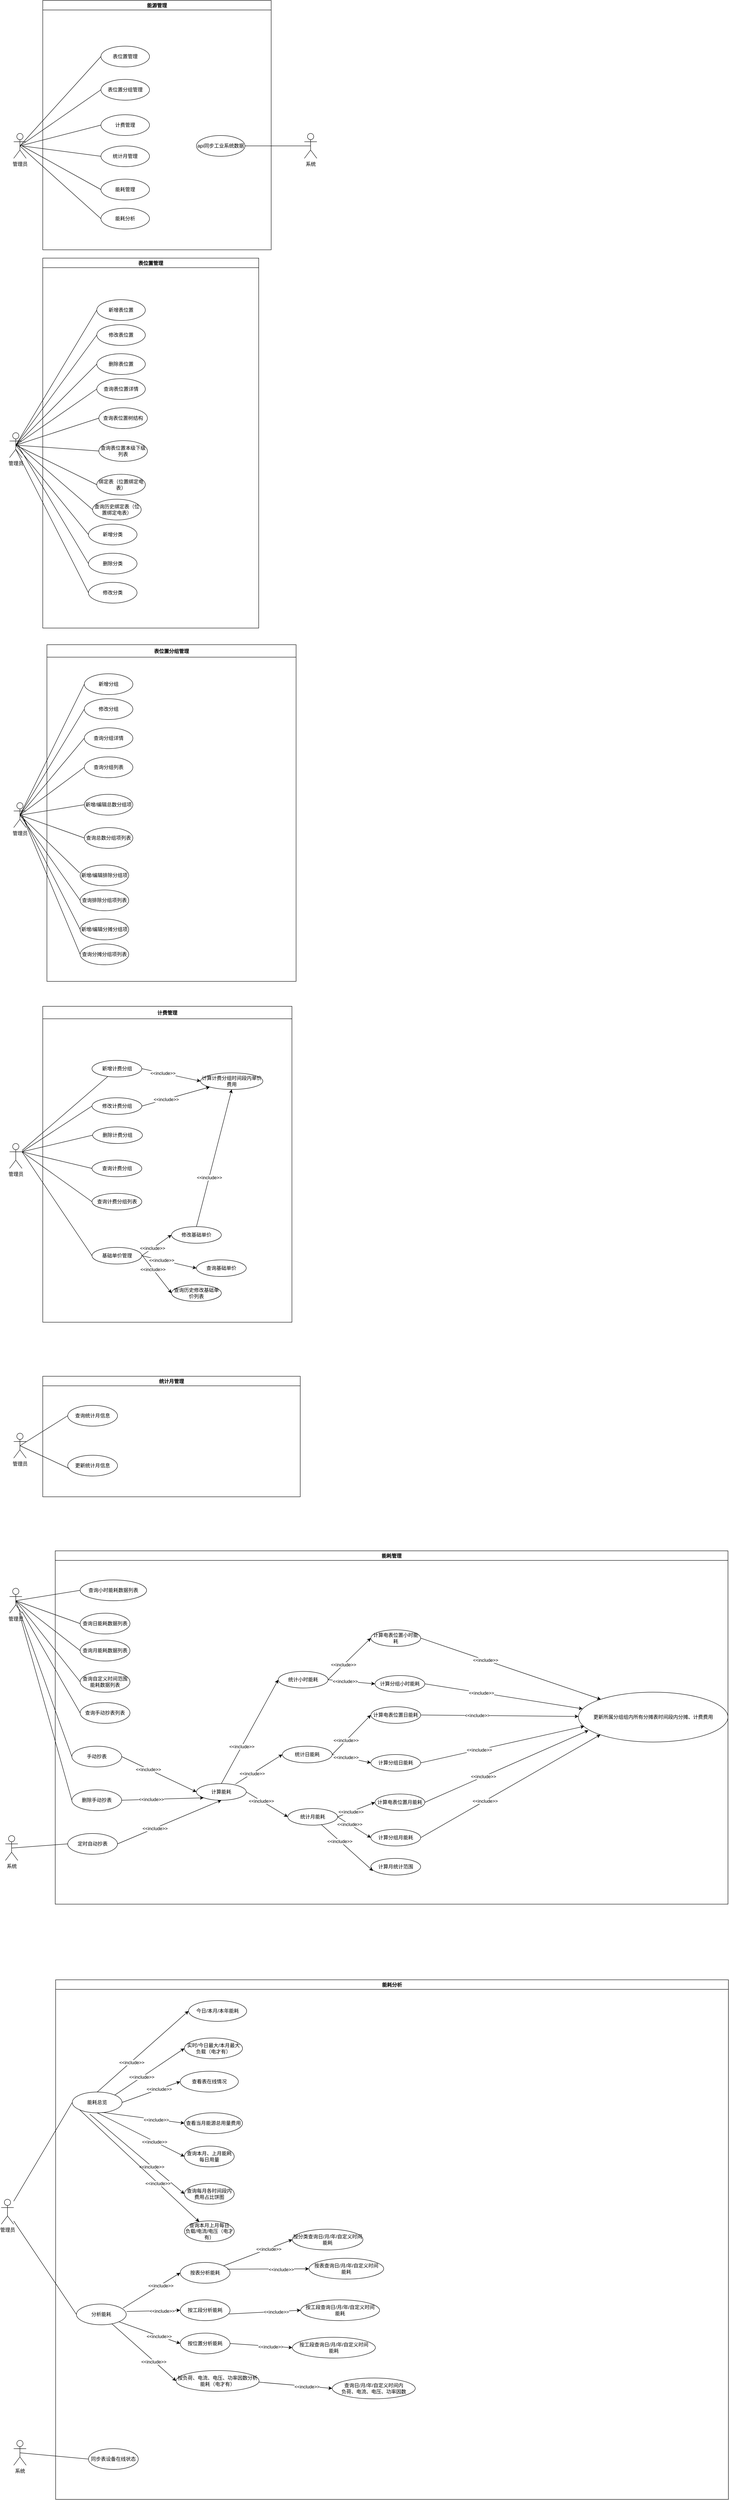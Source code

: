 <mxfile version="16.2.7" type="github">
  <diagram id="0FVNAMjPYijIXa9MiSlQ" name="第 1 页">
    <mxGraphModel dx="1422" dy="839" grid="1" gridSize="10" guides="1" tooltips="1" connect="1" arrows="1" fold="1" page="1" pageScale="1" pageWidth="827" pageHeight="1169" math="0" shadow="0">
      <root>
        <mxCell id="0" />
        <mxCell id="1" parent="0" />
        <mxCell id="Fn5ehYDcNYV7hbepeBnN-1" value="管理员" style="shape=umlActor;verticalLabelPosition=bottom;verticalAlign=top;html=1;outlineConnect=0;" vertex="1" parent="1">
          <mxGeometry x="60" y="380" width="30" height="60" as="geometry" />
        </mxCell>
        <mxCell id="Fn5ehYDcNYV7hbepeBnN-3" value="能源管理" style="swimlane;" vertex="1" parent="1">
          <mxGeometry x="130" y="60" width="550" height="600" as="geometry" />
        </mxCell>
        <mxCell id="Fn5ehYDcNYV7hbepeBnN-4" value="表位置管理" style="ellipse;whiteSpace=wrap;html=1;" vertex="1" parent="Fn5ehYDcNYV7hbepeBnN-3">
          <mxGeometry x="140" y="110" width="117" height="50" as="geometry" />
        </mxCell>
        <mxCell id="Fn5ehYDcNYV7hbepeBnN-5" value="表位置分组管理" style="ellipse;whiteSpace=wrap;html=1;" vertex="1" parent="Fn5ehYDcNYV7hbepeBnN-3">
          <mxGeometry x="140" y="190" width="117" height="50" as="geometry" />
        </mxCell>
        <mxCell id="Fn5ehYDcNYV7hbepeBnN-6" value="计费管理" style="ellipse;whiteSpace=wrap;html=1;" vertex="1" parent="Fn5ehYDcNYV7hbepeBnN-3">
          <mxGeometry x="140" y="275" width="117" height="50" as="geometry" />
        </mxCell>
        <mxCell id="Fn5ehYDcNYV7hbepeBnN-7" value="统计月管理" style="ellipse;whiteSpace=wrap;html=1;" vertex="1" parent="Fn5ehYDcNYV7hbepeBnN-3">
          <mxGeometry x="140" y="350" width="117" height="50" as="geometry" />
        </mxCell>
        <mxCell id="Fn5ehYDcNYV7hbepeBnN-10" value="能耗管理" style="ellipse;whiteSpace=wrap;html=1;" vertex="1" parent="Fn5ehYDcNYV7hbepeBnN-3">
          <mxGeometry x="140" y="430" width="117" height="50" as="geometry" />
        </mxCell>
        <mxCell id="Fn5ehYDcNYV7hbepeBnN-11" value="能耗分析" style="ellipse;whiteSpace=wrap;html=1;" vertex="1" parent="Fn5ehYDcNYV7hbepeBnN-3">
          <mxGeometry x="140" y="500" width="117" height="50" as="geometry" />
        </mxCell>
        <mxCell id="Fn5ehYDcNYV7hbepeBnN-35" value="api同步工业系统数据" style="ellipse;whiteSpace=wrap;html=1;" vertex="1" parent="Fn5ehYDcNYV7hbepeBnN-3">
          <mxGeometry x="370" y="325" width="117" height="50" as="geometry" />
        </mxCell>
        <mxCell id="Fn5ehYDcNYV7hbepeBnN-9" value="" style="endArrow=none;html=1;rounded=0;exitX=0.5;exitY=0.5;exitDx=0;exitDy=0;exitPerimeter=0;entryX=0;entryY=0.5;entryDx=0;entryDy=0;" edge="1" parent="1" source="Fn5ehYDcNYV7hbepeBnN-1" target="Fn5ehYDcNYV7hbepeBnN-4">
          <mxGeometry width="50" height="50" relative="1" as="geometry">
            <mxPoint x="400" y="350" as="sourcePoint" />
            <mxPoint x="450" y="300" as="targetPoint" />
          </mxGeometry>
        </mxCell>
        <mxCell id="Fn5ehYDcNYV7hbepeBnN-12" value="" style="endArrow=none;html=1;rounded=0;exitX=0.5;exitY=0.5;exitDx=0;exitDy=0;exitPerimeter=0;entryX=0;entryY=0.5;entryDx=0;entryDy=0;" edge="1" parent="1" source="Fn5ehYDcNYV7hbepeBnN-1" target="Fn5ehYDcNYV7hbepeBnN-5">
          <mxGeometry width="50" height="50" relative="1" as="geometry">
            <mxPoint x="85" y="420" as="sourcePoint" />
            <mxPoint x="280" y="205" as="targetPoint" />
          </mxGeometry>
        </mxCell>
        <mxCell id="Fn5ehYDcNYV7hbepeBnN-13" value="" style="endArrow=none;html=1;rounded=0;exitX=0.5;exitY=0.5;exitDx=0;exitDy=0;exitPerimeter=0;entryX=0;entryY=0.5;entryDx=0;entryDy=0;" edge="1" parent="1" source="Fn5ehYDcNYV7hbepeBnN-1" target="Fn5ehYDcNYV7hbepeBnN-6">
          <mxGeometry width="50" height="50" relative="1" as="geometry">
            <mxPoint x="85" y="420" as="sourcePoint" />
            <mxPoint x="280" y="285" as="targetPoint" />
          </mxGeometry>
        </mxCell>
        <mxCell id="Fn5ehYDcNYV7hbepeBnN-14" value="" style="endArrow=none;html=1;rounded=0;entryX=0;entryY=0.5;entryDx=0;entryDy=0;" edge="1" parent="1" target="Fn5ehYDcNYV7hbepeBnN-7">
          <mxGeometry width="50" height="50" relative="1" as="geometry">
            <mxPoint x="80" y="410" as="sourcePoint" />
            <mxPoint x="280" y="370" as="targetPoint" />
          </mxGeometry>
        </mxCell>
        <mxCell id="Fn5ehYDcNYV7hbepeBnN-15" value="" style="endArrow=none;html=1;rounded=0;entryX=0;entryY=0.5;entryDx=0;entryDy=0;" edge="1" parent="1" target="Fn5ehYDcNYV7hbepeBnN-10">
          <mxGeometry width="50" height="50" relative="1" as="geometry">
            <mxPoint x="80" y="410" as="sourcePoint" />
            <mxPoint x="280" y="445" as="targetPoint" />
          </mxGeometry>
        </mxCell>
        <mxCell id="Fn5ehYDcNYV7hbepeBnN-16" value="" style="endArrow=none;html=1;rounded=0;entryX=0;entryY=0.5;entryDx=0;entryDy=0;exitX=0.5;exitY=0.5;exitDx=0;exitDy=0;exitPerimeter=0;" edge="1" parent="1" source="Fn5ehYDcNYV7hbepeBnN-1" target="Fn5ehYDcNYV7hbepeBnN-11">
          <mxGeometry width="50" height="50" relative="1" as="geometry">
            <mxPoint x="90" y="420" as="sourcePoint" />
            <mxPoint x="280" y="525" as="targetPoint" />
          </mxGeometry>
        </mxCell>
        <mxCell id="Fn5ehYDcNYV7hbepeBnN-17" value="表位置管理" style="swimlane;" vertex="1" parent="1">
          <mxGeometry x="130" y="680" width="520" height="890" as="geometry" />
        </mxCell>
        <mxCell id="Fn5ehYDcNYV7hbepeBnN-19" value="新增表位置" style="ellipse;whiteSpace=wrap;html=1;" vertex="1" parent="Fn5ehYDcNYV7hbepeBnN-17">
          <mxGeometry x="130" y="100" width="117" height="50" as="geometry" />
        </mxCell>
        <mxCell id="Fn5ehYDcNYV7hbepeBnN-20" value="修改表位置" style="ellipse;whiteSpace=wrap;html=1;" vertex="1" parent="Fn5ehYDcNYV7hbepeBnN-17">
          <mxGeometry x="130" y="160" width="117" height="50" as="geometry" />
        </mxCell>
        <mxCell id="Fn5ehYDcNYV7hbepeBnN-21" value="删除表位置" style="ellipse;whiteSpace=wrap;html=1;" vertex="1" parent="Fn5ehYDcNYV7hbepeBnN-17">
          <mxGeometry x="130" y="230" width="117" height="50" as="geometry" />
        </mxCell>
        <mxCell id="Fn5ehYDcNYV7hbepeBnN-22" value="查询表位置详情" style="ellipse;whiteSpace=wrap;html=1;" vertex="1" parent="Fn5ehYDcNYV7hbepeBnN-17">
          <mxGeometry x="130" y="290" width="117" height="50" as="geometry" />
        </mxCell>
        <mxCell id="Fn5ehYDcNYV7hbepeBnN-23" value="查询表位置树结构" style="ellipse;whiteSpace=wrap;html=1;" vertex="1" parent="Fn5ehYDcNYV7hbepeBnN-17">
          <mxGeometry x="135" y="360" width="117" height="50" as="geometry" />
        </mxCell>
        <mxCell id="Fn5ehYDcNYV7hbepeBnN-24" value="绑定表（位置绑定电表）" style="ellipse;whiteSpace=wrap;html=1;" vertex="1" parent="Fn5ehYDcNYV7hbepeBnN-17">
          <mxGeometry x="130" y="520" width="117" height="50" as="geometry" />
        </mxCell>
        <mxCell id="Fn5ehYDcNYV7hbepeBnN-40" value="查询表位置本级下级列表" style="ellipse;whiteSpace=wrap;html=1;" vertex="1" parent="Fn5ehYDcNYV7hbepeBnN-17">
          <mxGeometry x="135" y="439" width="117" height="50" as="geometry" />
        </mxCell>
        <mxCell id="Fn5ehYDcNYV7hbepeBnN-42" value="新增分类" style="ellipse;whiteSpace=wrap;html=1;" vertex="1" parent="Fn5ehYDcNYV7hbepeBnN-17">
          <mxGeometry x="110" y="640" width="117" height="50" as="geometry" />
        </mxCell>
        <mxCell id="Fn5ehYDcNYV7hbepeBnN-43" value="删除分类" style="ellipse;whiteSpace=wrap;html=1;" vertex="1" parent="Fn5ehYDcNYV7hbepeBnN-17">
          <mxGeometry x="110" y="710" width="117" height="50" as="geometry" />
        </mxCell>
        <mxCell id="Fn5ehYDcNYV7hbepeBnN-44" value="修改分类" style="ellipse;whiteSpace=wrap;html=1;" vertex="1" parent="Fn5ehYDcNYV7hbepeBnN-17">
          <mxGeometry x="110" y="780" width="117" height="50" as="geometry" />
        </mxCell>
        <mxCell id="Fn5ehYDcNYV7hbepeBnN-49" value="查询历史绑定表（位置绑定电表）" style="ellipse;whiteSpace=wrap;html=1;" vertex="1" parent="Fn5ehYDcNYV7hbepeBnN-17">
          <mxGeometry x="120" y="580" width="117" height="50" as="geometry" />
        </mxCell>
        <mxCell id="Fn5ehYDcNYV7hbepeBnN-18" value="管理员" style="shape=umlActor;verticalLabelPosition=bottom;verticalAlign=top;html=1;outlineConnect=0;" vertex="1" parent="1">
          <mxGeometry x="50" y="1100" width="30" height="60" as="geometry" />
        </mxCell>
        <mxCell id="Fn5ehYDcNYV7hbepeBnN-25" value="" style="endArrow=none;html=1;rounded=0;exitX=0.5;exitY=0.5;exitDx=0;exitDy=0;exitPerimeter=0;entryX=0;entryY=0.5;entryDx=0;entryDy=0;" edge="1" parent="1" source="Fn5ehYDcNYV7hbepeBnN-18" target="Fn5ehYDcNYV7hbepeBnN-19">
          <mxGeometry width="50" height="50" relative="1" as="geometry">
            <mxPoint x="150" y="930" as="sourcePoint" />
            <mxPoint x="200" y="880" as="targetPoint" />
          </mxGeometry>
        </mxCell>
        <mxCell id="Fn5ehYDcNYV7hbepeBnN-26" value="" style="endArrow=none;html=1;rounded=0;exitX=0.5;exitY=0.5;exitDx=0;exitDy=0;exitPerimeter=0;entryX=0;entryY=0.5;entryDx=0;entryDy=0;" edge="1" parent="1" source="Fn5ehYDcNYV7hbepeBnN-18" target="Fn5ehYDcNYV7hbepeBnN-20">
          <mxGeometry width="50" height="50" relative="1" as="geometry">
            <mxPoint x="105" y="940" as="sourcePoint" />
            <mxPoint x="270" y="815" as="targetPoint" />
          </mxGeometry>
        </mxCell>
        <mxCell id="Fn5ehYDcNYV7hbepeBnN-27" value="" style="endArrow=none;html=1;rounded=0;exitX=0.5;exitY=0.5;exitDx=0;exitDy=0;exitPerimeter=0;entryX=0;entryY=0.5;entryDx=0;entryDy=0;" edge="1" parent="1" source="Fn5ehYDcNYV7hbepeBnN-18" target="Fn5ehYDcNYV7hbepeBnN-21">
          <mxGeometry width="50" height="50" relative="1" as="geometry">
            <mxPoint x="105" y="940" as="sourcePoint" />
            <mxPoint x="270" y="875" as="targetPoint" />
          </mxGeometry>
        </mxCell>
        <mxCell id="Fn5ehYDcNYV7hbepeBnN-29" value="系统" style="shape=umlActor;verticalLabelPosition=bottom;verticalAlign=top;html=1;outlineConnect=0;" vertex="1" parent="1">
          <mxGeometry x="760" y="380" width="30" height="60" as="geometry" />
        </mxCell>
        <mxCell id="Fn5ehYDcNYV7hbepeBnN-36" value="" style="endArrow=none;html=1;rounded=0;exitX=1;exitY=0.5;exitDx=0;exitDy=0;entryX=0.5;entryY=0.5;entryDx=0;entryDy=0;entryPerimeter=0;" edge="1" parent="1" source="Fn5ehYDcNYV7hbepeBnN-35" target="Fn5ehYDcNYV7hbepeBnN-29">
          <mxGeometry width="50" height="50" relative="1" as="geometry">
            <mxPoint x="620" y="410" as="sourcePoint" />
            <mxPoint x="815" y="360" as="targetPoint" />
          </mxGeometry>
        </mxCell>
        <mxCell id="Fn5ehYDcNYV7hbepeBnN-37" value="" style="endArrow=none;html=1;rounded=0;exitX=0.5;exitY=0.5;exitDx=0;exitDy=0;exitPerimeter=0;entryX=0;entryY=0.5;entryDx=0;entryDy=0;" edge="1" parent="1" source="Fn5ehYDcNYV7hbepeBnN-18" target="Fn5ehYDcNYV7hbepeBnN-22">
          <mxGeometry width="50" height="50" relative="1" as="geometry">
            <mxPoint x="105" y="940" as="sourcePoint" />
            <mxPoint x="270" y="945" as="targetPoint" />
          </mxGeometry>
        </mxCell>
        <mxCell id="Fn5ehYDcNYV7hbepeBnN-38" value="" style="endArrow=none;html=1;rounded=0;exitX=0.5;exitY=0.5;exitDx=0;exitDy=0;exitPerimeter=0;entryX=0;entryY=0.5;entryDx=0;entryDy=0;" edge="1" parent="1" source="Fn5ehYDcNYV7hbepeBnN-18" target="Fn5ehYDcNYV7hbepeBnN-23">
          <mxGeometry width="50" height="50" relative="1" as="geometry">
            <mxPoint x="105" y="940" as="sourcePoint" />
            <mxPoint x="270" y="1005" as="targetPoint" />
          </mxGeometry>
        </mxCell>
        <mxCell id="Fn5ehYDcNYV7hbepeBnN-39" value="" style="endArrow=none;html=1;rounded=0;exitX=0.5;exitY=0.5;exitDx=0;exitDy=0;exitPerimeter=0;entryX=0;entryY=0.5;entryDx=0;entryDy=0;" edge="1" parent="1" source="Fn5ehYDcNYV7hbepeBnN-18" target="Fn5ehYDcNYV7hbepeBnN-24">
          <mxGeometry width="50" height="50" relative="1" as="geometry">
            <mxPoint x="105" y="940" as="sourcePoint" />
            <mxPoint x="275" y="1075" as="targetPoint" />
          </mxGeometry>
        </mxCell>
        <mxCell id="Fn5ehYDcNYV7hbepeBnN-41" value="" style="endArrow=none;html=1;rounded=0;entryX=0;entryY=0.5;entryDx=0;entryDy=0;exitX=0.5;exitY=0.5;exitDx=0;exitDy=0;exitPerimeter=0;" edge="1" parent="1" source="Fn5ehYDcNYV7hbepeBnN-18" target="Fn5ehYDcNYV7hbepeBnN-40">
          <mxGeometry width="50" height="50" relative="1" as="geometry">
            <mxPoint x="100" y="940" as="sourcePoint" />
            <mxPoint x="275" y="1075" as="targetPoint" />
          </mxGeometry>
        </mxCell>
        <mxCell id="Fn5ehYDcNYV7hbepeBnN-46" value="" style="endArrow=none;html=1;rounded=0;exitX=0.5;exitY=0.5;exitDx=0;exitDy=0;exitPerimeter=0;entryX=0;entryY=0.5;entryDx=0;entryDy=0;" edge="1" parent="1" source="Fn5ehYDcNYV7hbepeBnN-18" target="Fn5ehYDcNYV7hbepeBnN-42">
          <mxGeometry width="50" height="50" relative="1" as="geometry">
            <mxPoint x="75" y="1140" as="sourcePoint" />
            <mxPoint x="270" y="1235" as="targetPoint" />
          </mxGeometry>
        </mxCell>
        <mxCell id="Fn5ehYDcNYV7hbepeBnN-47" value="" style="endArrow=none;html=1;rounded=0;entryX=0;entryY=0.5;entryDx=0;entryDy=0;" edge="1" parent="1" target="Fn5ehYDcNYV7hbepeBnN-43">
          <mxGeometry width="50" height="50" relative="1" as="geometry">
            <mxPoint x="70" y="1130" as="sourcePoint" />
            <mxPoint x="250" y="1355" as="targetPoint" />
          </mxGeometry>
        </mxCell>
        <mxCell id="Fn5ehYDcNYV7hbepeBnN-48" value="" style="endArrow=none;html=1;rounded=0;entryX=0;entryY=0.5;entryDx=0;entryDy=0;" edge="1" parent="1" target="Fn5ehYDcNYV7hbepeBnN-44">
          <mxGeometry width="50" height="50" relative="1" as="geometry">
            <mxPoint x="65" y="1140" as="sourcePoint" />
            <mxPoint x="250" y="1425" as="targetPoint" />
          </mxGeometry>
        </mxCell>
        <mxCell id="Fn5ehYDcNYV7hbepeBnN-50" value="" style="endArrow=none;html=1;rounded=0;entryX=0;entryY=0.5;entryDx=0;entryDy=0;" edge="1" parent="1" target="Fn5ehYDcNYV7hbepeBnN-49">
          <mxGeometry width="50" height="50" relative="1" as="geometry">
            <mxPoint x="70" y="1130" as="sourcePoint" />
            <mxPoint x="270" y="1235" as="targetPoint" />
          </mxGeometry>
        </mxCell>
        <mxCell id="Fn5ehYDcNYV7hbepeBnN-51" value="表位置分组管理" style="swimlane;startSize=30;" vertex="1" parent="1">
          <mxGeometry x="140" y="1610" width="600" height="810" as="geometry" />
        </mxCell>
        <mxCell id="Fn5ehYDcNYV7hbepeBnN-53" value="新增分组" style="ellipse;whiteSpace=wrap;html=1;" vertex="1" parent="Fn5ehYDcNYV7hbepeBnN-51">
          <mxGeometry x="90" y="70" width="117" height="50" as="geometry" />
        </mxCell>
        <mxCell id="Fn5ehYDcNYV7hbepeBnN-54" value="修改分组" style="ellipse;whiteSpace=wrap;html=1;" vertex="1" parent="Fn5ehYDcNYV7hbepeBnN-51">
          <mxGeometry x="90" y="130" width="117" height="50" as="geometry" />
        </mxCell>
        <mxCell id="Fn5ehYDcNYV7hbepeBnN-55" value="查询分组详情" style="ellipse;whiteSpace=wrap;html=1;" vertex="1" parent="Fn5ehYDcNYV7hbepeBnN-51">
          <mxGeometry x="90" y="200" width="117" height="50" as="geometry" />
        </mxCell>
        <mxCell id="Fn5ehYDcNYV7hbepeBnN-56" value="查询分组列表" style="ellipse;whiteSpace=wrap;html=1;" vertex="1" parent="Fn5ehYDcNYV7hbepeBnN-51">
          <mxGeometry x="90" y="270" width="117" height="50" as="geometry" />
        </mxCell>
        <mxCell id="Fn5ehYDcNYV7hbepeBnN-57" value="新增/编辑总数分组项" style="ellipse;whiteSpace=wrap;html=1;" vertex="1" parent="Fn5ehYDcNYV7hbepeBnN-51">
          <mxGeometry x="90" y="360" width="117" height="50" as="geometry" />
        </mxCell>
        <mxCell id="Fn5ehYDcNYV7hbepeBnN-58" value="查询总数分组项列表" style="ellipse;whiteSpace=wrap;html=1;" vertex="1" parent="Fn5ehYDcNYV7hbepeBnN-51">
          <mxGeometry x="90" y="440" width="117" height="50" as="geometry" />
        </mxCell>
        <mxCell id="Fn5ehYDcNYV7hbepeBnN-59" value="新增/编辑排除分组项" style="ellipse;whiteSpace=wrap;html=1;" vertex="1" parent="Fn5ehYDcNYV7hbepeBnN-51">
          <mxGeometry x="80" y="530" width="117" height="50" as="geometry" />
        </mxCell>
        <mxCell id="Fn5ehYDcNYV7hbepeBnN-60" value="查询排除分组项列表" style="ellipse;whiteSpace=wrap;html=1;" vertex="1" parent="Fn5ehYDcNYV7hbepeBnN-51">
          <mxGeometry x="80" y="590" width="117" height="50" as="geometry" />
        </mxCell>
        <mxCell id="Fn5ehYDcNYV7hbepeBnN-61" value="新增/编辑分摊分组项" style="ellipse;whiteSpace=wrap;html=1;" vertex="1" parent="Fn5ehYDcNYV7hbepeBnN-51">
          <mxGeometry x="80" y="660" width="117" height="50" as="geometry" />
        </mxCell>
        <mxCell id="Fn5ehYDcNYV7hbepeBnN-62" value="查询分摊分组项列表" style="ellipse;whiteSpace=wrap;html=1;" vertex="1" parent="Fn5ehYDcNYV7hbepeBnN-51">
          <mxGeometry x="80" y="720" width="117" height="50" as="geometry" />
        </mxCell>
        <mxCell id="Fn5ehYDcNYV7hbepeBnN-52" value="管理员" style="shape=umlActor;verticalLabelPosition=bottom;verticalAlign=top;html=1;outlineConnect=0;" vertex="1" parent="1">
          <mxGeometry x="60" y="1990" width="30" height="60" as="geometry" />
        </mxCell>
        <mxCell id="Fn5ehYDcNYV7hbepeBnN-65" value="" style="endArrow=none;html=1;rounded=0;exitX=0.5;exitY=0.5;exitDx=0;exitDy=0;exitPerimeter=0;entryX=0;entryY=0.5;entryDx=0;entryDy=0;" edge="1" parent="1" source="Fn5ehYDcNYV7hbepeBnN-52" target="Fn5ehYDcNYV7hbepeBnN-53">
          <mxGeometry width="50" height="50" relative="1" as="geometry">
            <mxPoint x="400" y="2050" as="sourcePoint" />
            <mxPoint x="450" y="2000" as="targetPoint" />
          </mxGeometry>
        </mxCell>
        <mxCell id="Fn5ehYDcNYV7hbepeBnN-66" value="" style="endArrow=none;html=1;rounded=0;exitX=0.5;exitY=0.5;exitDx=0;exitDy=0;exitPerimeter=0;entryX=0;entryY=0.5;entryDx=0;entryDy=0;" edge="1" parent="1" source="Fn5ehYDcNYV7hbepeBnN-52" target="Fn5ehYDcNYV7hbepeBnN-54">
          <mxGeometry width="50" height="50" relative="1" as="geometry">
            <mxPoint x="85" y="2030" as="sourcePoint" />
            <mxPoint x="240" y="1715" as="targetPoint" />
          </mxGeometry>
        </mxCell>
        <mxCell id="Fn5ehYDcNYV7hbepeBnN-67" value="" style="endArrow=none;html=1;rounded=0;exitX=0.5;exitY=0.5;exitDx=0;exitDy=0;exitPerimeter=0;entryX=0;entryY=0.5;entryDx=0;entryDy=0;" edge="1" parent="1" source="Fn5ehYDcNYV7hbepeBnN-52" target="Fn5ehYDcNYV7hbepeBnN-55">
          <mxGeometry width="50" height="50" relative="1" as="geometry">
            <mxPoint x="85" y="2030" as="sourcePoint" />
            <mxPoint x="240" y="1775" as="targetPoint" />
          </mxGeometry>
        </mxCell>
        <mxCell id="Fn5ehYDcNYV7hbepeBnN-68" value="" style="endArrow=none;html=1;rounded=0;entryX=0;entryY=0.5;entryDx=0;entryDy=0;exitX=0.5;exitY=0.5;exitDx=0;exitDy=0;exitPerimeter=0;" edge="1" parent="1" source="Fn5ehYDcNYV7hbepeBnN-52" target="Fn5ehYDcNYV7hbepeBnN-56">
          <mxGeometry width="50" height="50" relative="1" as="geometry">
            <mxPoint x="80" y="2020" as="sourcePoint" />
            <mxPoint x="240" y="1845" as="targetPoint" />
          </mxGeometry>
        </mxCell>
        <mxCell id="Fn5ehYDcNYV7hbepeBnN-69" value="" style="endArrow=none;html=1;rounded=0;entryX=0;entryY=0.5;entryDx=0;entryDy=0;exitX=0.5;exitY=0.5;exitDx=0;exitDy=0;exitPerimeter=0;" edge="1" parent="1" source="Fn5ehYDcNYV7hbepeBnN-52" target="Fn5ehYDcNYV7hbepeBnN-57">
          <mxGeometry width="50" height="50" relative="1" as="geometry">
            <mxPoint x="85" y="2030" as="sourcePoint" />
            <mxPoint x="240" y="1915" as="targetPoint" />
          </mxGeometry>
        </mxCell>
        <mxCell id="Fn5ehYDcNYV7hbepeBnN-70" value="" style="endArrow=none;html=1;rounded=0;entryX=0;entryY=0.5;entryDx=0;entryDy=0;exitX=0.5;exitY=0.5;exitDx=0;exitDy=0;exitPerimeter=0;" edge="1" parent="1" source="Fn5ehYDcNYV7hbepeBnN-52" target="Fn5ehYDcNYV7hbepeBnN-58">
          <mxGeometry width="50" height="50" relative="1" as="geometry">
            <mxPoint x="85" y="2030" as="sourcePoint" />
            <mxPoint x="240" y="2005" as="targetPoint" />
          </mxGeometry>
        </mxCell>
        <mxCell id="Fn5ehYDcNYV7hbepeBnN-71" value="" style="endArrow=none;html=1;rounded=0;entryX=-0.009;entryY=0.38;entryDx=0;entryDy=0;exitX=0.5;exitY=0.5;exitDx=0;exitDy=0;exitPerimeter=0;entryPerimeter=0;" edge="1" parent="1" source="Fn5ehYDcNYV7hbepeBnN-52" target="Fn5ehYDcNYV7hbepeBnN-59">
          <mxGeometry width="50" height="50" relative="1" as="geometry">
            <mxPoint x="85" y="2030" as="sourcePoint" />
            <mxPoint x="240" y="2085" as="targetPoint" />
          </mxGeometry>
        </mxCell>
        <mxCell id="Fn5ehYDcNYV7hbepeBnN-72" value="" style="endArrow=none;html=1;rounded=0;entryX=0;entryY=0.5;entryDx=0;entryDy=0;exitX=0.5;exitY=0.5;exitDx=0;exitDy=0;exitPerimeter=0;" edge="1" parent="1" source="Fn5ehYDcNYV7hbepeBnN-52" target="Fn5ehYDcNYV7hbepeBnN-60">
          <mxGeometry width="50" height="50" relative="1" as="geometry">
            <mxPoint x="85" y="2030" as="sourcePoint" />
            <mxPoint x="228.947" y="2169" as="targetPoint" />
          </mxGeometry>
        </mxCell>
        <mxCell id="Fn5ehYDcNYV7hbepeBnN-73" value="" style="endArrow=none;html=1;rounded=0;entryX=0;entryY=0.5;entryDx=0;entryDy=0;" edge="1" parent="1" target="Fn5ehYDcNYV7hbepeBnN-61">
          <mxGeometry width="50" height="50" relative="1" as="geometry">
            <mxPoint x="80" y="2020" as="sourcePoint" />
            <mxPoint x="230" y="2235" as="targetPoint" />
          </mxGeometry>
        </mxCell>
        <mxCell id="Fn5ehYDcNYV7hbepeBnN-74" value="" style="endArrow=none;html=1;rounded=0;entryX=0;entryY=0.5;entryDx=0;entryDy=0;" edge="1" parent="1" target="Fn5ehYDcNYV7hbepeBnN-62">
          <mxGeometry width="50" height="50" relative="1" as="geometry">
            <mxPoint x="80" y="2020" as="sourcePoint" />
            <mxPoint x="230" y="2305" as="targetPoint" />
          </mxGeometry>
        </mxCell>
        <mxCell id="Fn5ehYDcNYV7hbepeBnN-75" value="计费管理" style="swimlane;startSize=30;" vertex="1" parent="1">
          <mxGeometry x="130" y="2480" width="600" height="760" as="geometry" />
        </mxCell>
        <mxCell id="Fn5ehYDcNYV7hbepeBnN-87" value="新增计费分组" style="ellipse;whiteSpace=wrap;html=1;" vertex="1" parent="Fn5ehYDcNYV7hbepeBnN-75">
          <mxGeometry x="118.5" y="130" width="120" height="40" as="geometry" />
        </mxCell>
        <mxCell id="Fn5ehYDcNYV7hbepeBnN-88" value="修改计费分组" style="ellipse;whiteSpace=wrap;html=1;" vertex="1" parent="Fn5ehYDcNYV7hbepeBnN-75">
          <mxGeometry x="118.5" y="220" width="120" height="40" as="geometry" />
        </mxCell>
        <mxCell id="Fn5ehYDcNYV7hbepeBnN-89" value="查询计费分组" style="ellipse;whiteSpace=wrap;html=1;" vertex="1" parent="Fn5ehYDcNYV7hbepeBnN-75">
          <mxGeometry x="118.5" y="370" width="120" height="40" as="geometry" />
        </mxCell>
        <mxCell id="Fn5ehYDcNYV7hbepeBnN-90" value="删除计费分组" style="ellipse;whiteSpace=wrap;html=1;" vertex="1" parent="Fn5ehYDcNYV7hbepeBnN-75">
          <mxGeometry x="120" y="290" width="120" height="40" as="geometry" />
        </mxCell>
        <mxCell id="Fn5ehYDcNYV7hbepeBnN-91" value="查询计费分组列表" style="ellipse;whiteSpace=wrap;html=1;" vertex="1" parent="Fn5ehYDcNYV7hbepeBnN-75">
          <mxGeometry x="118.5" y="450" width="120" height="40" as="geometry" />
        </mxCell>
        <mxCell id="Fn5ehYDcNYV7hbepeBnN-97" value="计算计费分组时间段内单价费用" style="ellipse;whiteSpace=wrap;html=1;" vertex="1" parent="Fn5ehYDcNYV7hbepeBnN-75">
          <mxGeometry x="380" y="160" width="150" height="40" as="geometry" />
        </mxCell>
        <mxCell id="Fn5ehYDcNYV7hbepeBnN-98" value="" style="endArrow=classic;html=1;rounded=0;exitX=1;exitY=0.5;exitDx=0;exitDy=0;entryX=0;entryY=0.5;entryDx=0;entryDy=0;" edge="1" parent="Fn5ehYDcNYV7hbepeBnN-75" source="Fn5ehYDcNYV7hbepeBnN-87" target="Fn5ehYDcNYV7hbepeBnN-97">
          <mxGeometry width="50" height="50" relative="1" as="geometry">
            <mxPoint x="270" y="190" as="sourcePoint" />
            <mxPoint x="320" y="140" as="targetPoint" />
          </mxGeometry>
        </mxCell>
        <mxCell id="Fn5ehYDcNYV7hbepeBnN-100" value="&amp;lt;&amp;lt;include&amp;gt;&amp;gt;" style="edgeLabel;html=1;align=center;verticalAlign=middle;resizable=0;points=[];" vertex="1" connectable="0" parent="Fn5ehYDcNYV7hbepeBnN-98">
          <mxGeometry x="-0.285" relative="1" as="geometry">
            <mxPoint as="offset" />
          </mxGeometry>
        </mxCell>
        <mxCell id="Fn5ehYDcNYV7hbepeBnN-101" value="" style="endArrow=classic;html=1;rounded=0;exitX=1;exitY=0.5;exitDx=0;exitDy=0;entryX=0;entryY=1;entryDx=0;entryDy=0;" edge="1" parent="Fn5ehYDcNYV7hbepeBnN-75" source="Fn5ehYDcNYV7hbepeBnN-88" target="Fn5ehYDcNYV7hbepeBnN-97">
          <mxGeometry width="50" height="50" relative="1" as="geometry">
            <mxPoint x="260" y="260" as="sourcePoint" />
            <mxPoint x="401.5" y="290" as="targetPoint" />
          </mxGeometry>
        </mxCell>
        <mxCell id="Fn5ehYDcNYV7hbepeBnN-102" value="&amp;lt;&amp;lt;include&amp;gt;&amp;gt;" style="edgeLabel;html=1;align=center;verticalAlign=middle;resizable=0;points=[];" vertex="1" connectable="0" parent="Fn5ehYDcNYV7hbepeBnN-101">
          <mxGeometry x="-0.285" relative="1" as="geometry">
            <mxPoint as="offset" />
          </mxGeometry>
        </mxCell>
        <mxCell id="Fn5ehYDcNYV7hbepeBnN-103" value="基础单价管理" style="ellipse;whiteSpace=wrap;html=1;" vertex="1" parent="Fn5ehYDcNYV7hbepeBnN-75">
          <mxGeometry x="118.5" y="580" width="120" height="40" as="geometry" />
        </mxCell>
        <mxCell id="Fn5ehYDcNYV7hbepeBnN-105" value="查询基础单价" style="ellipse;whiteSpace=wrap;html=1;" vertex="1" parent="Fn5ehYDcNYV7hbepeBnN-75">
          <mxGeometry x="370" y="610" width="120" height="40" as="geometry" />
        </mxCell>
        <mxCell id="Fn5ehYDcNYV7hbepeBnN-106" value="修改基础单价" style="ellipse;whiteSpace=wrap;html=1;" vertex="1" parent="Fn5ehYDcNYV7hbepeBnN-75">
          <mxGeometry x="310" y="530" width="120" height="40" as="geometry" />
        </mxCell>
        <mxCell id="Fn5ehYDcNYV7hbepeBnN-107" value="查询历史修改基础单价列表" style="ellipse;whiteSpace=wrap;html=1;" vertex="1" parent="Fn5ehYDcNYV7hbepeBnN-75">
          <mxGeometry x="310" y="670" width="120" height="40" as="geometry" />
        </mxCell>
        <mxCell id="Fn5ehYDcNYV7hbepeBnN-110" value="" style="endArrow=classic;html=1;rounded=0;exitX=1;exitY=0.5;exitDx=0;exitDy=0;entryX=0;entryY=0.5;entryDx=0;entryDy=0;" edge="1" parent="Fn5ehYDcNYV7hbepeBnN-75" source="Fn5ehYDcNYV7hbepeBnN-103" target="Fn5ehYDcNYV7hbepeBnN-106">
          <mxGeometry width="50" height="50" relative="1" as="geometry">
            <mxPoint x="380" y="540" as="sourcePoint" />
            <mxPoint x="421.967" y="214.142" as="targetPoint" />
          </mxGeometry>
        </mxCell>
        <mxCell id="Fn5ehYDcNYV7hbepeBnN-111" value="&amp;lt;&amp;lt;include&amp;gt;&amp;gt;" style="edgeLabel;html=1;align=center;verticalAlign=middle;resizable=0;points=[];" vertex="1" connectable="0" parent="Fn5ehYDcNYV7hbepeBnN-110">
          <mxGeometry x="-0.285" relative="1" as="geometry">
            <mxPoint as="offset" />
          </mxGeometry>
        </mxCell>
        <mxCell id="Fn5ehYDcNYV7hbepeBnN-112" value="" style="endArrow=classic;html=1;rounded=0;exitX=1;exitY=0.5;exitDx=0;exitDy=0;entryX=0;entryY=0.5;entryDx=0;entryDy=0;" edge="1" parent="Fn5ehYDcNYV7hbepeBnN-75" source="Fn5ehYDcNYV7hbepeBnN-103" target="Fn5ehYDcNYV7hbepeBnN-105">
          <mxGeometry width="50" height="50" relative="1" as="geometry">
            <mxPoint x="248.5" y="610" as="sourcePoint" />
            <mxPoint x="320" y="560" as="targetPoint" />
          </mxGeometry>
        </mxCell>
        <mxCell id="Fn5ehYDcNYV7hbepeBnN-113" value="&amp;lt;&amp;lt;include&amp;gt;&amp;gt;" style="edgeLabel;html=1;align=center;verticalAlign=middle;resizable=0;points=[];" vertex="1" connectable="0" parent="Fn5ehYDcNYV7hbepeBnN-112">
          <mxGeometry x="-0.285" relative="1" as="geometry">
            <mxPoint as="offset" />
          </mxGeometry>
        </mxCell>
        <mxCell id="Fn5ehYDcNYV7hbepeBnN-108" value="" style="endArrow=classic;html=1;rounded=0;exitX=0.5;exitY=0;exitDx=0;exitDy=0;entryX=0.5;entryY=1;entryDx=0;entryDy=0;" edge="1" parent="Fn5ehYDcNYV7hbepeBnN-75" source="Fn5ehYDcNYV7hbepeBnN-106" target="Fn5ehYDcNYV7hbepeBnN-97">
          <mxGeometry width="50" height="50" relative="1" as="geometry">
            <mxPoint x="248.5" y="250" as="sourcePoint" />
            <mxPoint x="411.967" y="204.142" as="targetPoint" />
          </mxGeometry>
        </mxCell>
        <mxCell id="Fn5ehYDcNYV7hbepeBnN-109" value="&amp;lt;&amp;lt;include&amp;gt;&amp;gt;" style="edgeLabel;html=1;align=center;verticalAlign=middle;resizable=0;points=[];" vertex="1" connectable="0" parent="Fn5ehYDcNYV7hbepeBnN-108">
          <mxGeometry x="-0.285" relative="1" as="geometry">
            <mxPoint as="offset" />
          </mxGeometry>
        </mxCell>
        <mxCell id="Fn5ehYDcNYV7hbepeBnN-86" value="管理员" style="shape=umlActor;verticalLabelPosition=bottom;verticalAlign=top;html=1;outlineConnect=0;" vertex="1" parent="1">
          <mxGeometry x="50" y="2810" width="30" height="60" as="geometry" />
        </mxCell>
        <mxCell id="Fn5ehYDcNYV7hbepeBnN-92" value="" style="endArrow=none;html=1;rounded=0;" edge="1" parent="1" source="Fn5ehYDcNYV7hbepeBnN-86" target="Fn5ehYDcNYV7hbepeBnN-87">
          <mxGeometry width="50" height="50" relative="1" as="geometry">
            <mxPoint x="400" y="2880" as="sourcePoint" />
            <mxPoint x="450" y="2830" as="targetPoint" />
          </mxGeometry>
        </mxCell>
        <mxCell id="Fn5ehYDcNYV7hbepeBnN-93" value="" style="endArrow=none;html=1;rounded=0;exitX=1;exitY=0.333;exitDx=0;exitDy=0;exitPerimeter=0;entryX=0;entryY=0.5;entryDx=0;entryDy=0;" edge="1" parent="1" source="Fn5ehYDcNYV7hbepeBnN-86" target="Fn5ehYDcNYV7hbepeBnN-88">
          <mxGeometry width="50" height="50" relative="1" as="geometry">
            <mxPoint x="90" y="2837.066" as="sourcePoint" />
            <mxPoint x="296.908" y="2658.66" as="targetPoint" />
          </mxGeometry>
        </mxCell>
        <mxCell id="Fn5ehYDcNYV7hbepeBnN-94" value="" style="endArrow=none;html=1;rounded=0;exitX=1;exitY=0.333;exitDx=0;exitDy=0;exitPerimeter=0;entryX=0;entryY=0.5;entryDx=0;entryDy=0;" edge="1" parent="1" source="Fn5ehYDcNYV7hbepeBnN-86" target="Fn5ehYDcNYV7hbepeBnN-90">
          <mxGeometry width="50" height="50" relative="1" as="geometry">
            <mxPoint x="90" y="2840" as="sourcePoint" />
            <mxPoint x="258.5" y="2730" as="targetPoint" />
          </mxGeometry>
        </mxCell>
        <mxCell id="Fn5ehYDcNYV7hbepeBnN-95" value="" style="endArrow=none;html=1;rounded=0;entryX=0;entryY=0.5;entryDx=0;entryDy=0;" edge="1" parent="1" target="Fn5ehYDcNYV7hbepeBnN-89">
          <mxGeometry width="50" height="50" relative="1" as="geometry">
            <mxPoint x="80" y="2830" as="sourcePoint" />
            <mxPoint x="240" y="2870" as="targetPoint" />
          </mxGeometry>
        </mxCell>
        <mxCell id="Fn5ehYDcNYV7hbepeBnN-96" value="" style="endArrow=none;html=1;rounded=0;entryX=0;entryY=0.5;entryDx=0;entryDy=0;exitX=1;exitY=0.333;exitDx=0;exitDy=0;exitPerimeter=0;" edge="1" parent="1" source="Fn5ehYDcNYV7hbepeBnN-86" target="Fn5ehYDcNYV7hbepeBnN-91">
          <mxGeometry width="50" height="50" relative="1" as="geometry">
            <mxPoint x="90" y="2840" as="sourcePoint" />
            <mxPoint x="258.5" y="2880" as="targetPoint" />
          </mxGeometry>
        </mxCell>
        <mxCell id="Fn5ehYDcNYV7hbepeBnN-104" value="" style="endArrow=none;html=1;rounded=0;entryX=0;entryY=0.5;entryDx=0;entryDy=0;" edge="1" parent="1" target="Fn5ehYDcNYV7hbepeBnN-103">
          <mxGeometry width="50" height="50" relative="1" as="geometry">
            <mxPoint x="80" y="2830" as="sourcePoint" />
            <mxPoint x="258.5" y="2960" as="targetPoint" />
          </mxGeometry>
        </mxCell>
        <mxCell id="Fn5ehYDcNYV7hbepeBnN-114" value="" style="endArrow=classic;html=1;rounded=0;entryX=0;entryY=0.5;entryDx=0;entryDy=0;" edge="1" parent="1" target="Fn5ehYDcNYV7hbepeBnN-107">
          <mxGeometry width="50" height="50" relative="1" as="geometry">
            <mxPoint x="370" y="3080" as="sourcePoint" />
            <mxPoint x="450" y="3110" as="targetPoint" />
          </mxGeometry>
        </mxCell>
        <mxCell id="Fn5ehYDcNYV7hbepeBnN-115" value="&amp;lt;&amp;lt;include&amp;gt;&amp;gt;" style="edgeLabel;html=1;align=center;verticalAlign=middle;resizable=0;points=[];" vertex="1" connectable="0" parent="Fn5ehYDcNYV7hbepeBnN-114">
          <mxGeometry x="-0.285" relative="1" as="geometry">
            <mxPoint as="offset" />
          </mxGeometry>
        </mxCell>
        <mxCell id="Fn5ehYDcNYV7hbepeBnN-116" value="统计月管理" style="swimlane;" vertex="1" parent="1">
          <mxGeometry x="130" y="3370" width="620" height="290" as="geometry" />
        </mxCell>
        <mxCell id="Fn5ehYDcNYV7hbepeBnN-119" value="查询统计月信息" style="ellipse;whiteSpace=wrap;html=1;" vertex="1" parent="Fn5ehYDcNYV7hbepeBnN-116">
          <mxGeometry x="60" y="70" width="120" height="50" as="geometry" />
        </mxCell>
        <mxCell id="Fn5ehYDcNYV7hbepeBnN-120" value="更新统计月信息" style="ellipse;whiteSpace=wrap;html=1;" vertex="1" parent="Fn5ehYDcNYV7hbepeBnN-116">
          <mxGeometry x="60" y="190" width="120" height="50" as="geometry" />
        </mxCell>
        <mxCell id="Fn5ehYDcNYV7hbepeBnN-117" value="管理员" style="shape=umlActor;verticalLabelPosition=bottom;verticalAlign=top;html=1;outlineConnect=0;" vertex="1" parent="1">
          <mxGeometry x="60" y="3507" width="30" height="60" as="geometry" />
        </mxCell>
        <mxCell id="Fn5ehYDcNYV7hbepeBnN-122" value="" style="endArrow=none;html=1;rounded=0;exitX=0.5;exitY=0.5;exitDx=0;exitDy=0;exitPerimeter=0;entryX=0;entryY=0.5;entryDx=0;entryDy=0;" edge="1" parent="1" source="Fn5ehYDcNYV7hbepeBnN-117" target="Fn5ehYDcNYV7hbepeBnN-119">
          <mxGeometry width="50" height="50" relative="1" as="geometry">
            <mxPoint x="400" y="3660" as="sourcePoint" />
            <mxPoint x="180" y="3470" as="targetPoint" />
          </mxGeometry>
        </mxCell>
        <mxCell id="Fn5ehYDcNYV7hbepeBnN-124" value="" style="endArrow=none;html=1;rounded=0;exitX=0.5;exitY=0.5;exitDx=0;exitDy=0;exitPerimeter=0;entryX=0.033;entryY=0.64;entryDx=0;entryDy=0;entryPerimeter=0;" edge="1" parent="1" source="Fn5ehYDcNYV7hbepeBnN-117" target="Fn5ehYDcNYV7hbepeBnN-120">
          <mxGeometry width="50" height="50" relative="1" as="geometry">
            <mxPoint x="85" y="3547" as="sourcePoint" />
            <mxPoint x="200" y="3475" as="targetPoint" />
          </mxGeometry>
        </mxCell>
        <mxCell id="Fn5ehYDcNYV7hbepeBnN-125" value="能耗管理" style="swimlane;startSize=23;" vertex="1" parent="1">
          <mxGeometry x="160" y="3790" width="1620" height="850" as="geometry" />
        </mxCell>
        <mxCell id="Fn5ehYDcNYV7hbepeBnN-126" value="查询小时能耗数据列表" style="ellipse;whiteSpace=wrap;html=1;" vertex="1" parent="Fn5ehYDcNYV7hbepeBnN-125">
          <mxGeometry x="60" y="70" width="160" height="50" as="geometry" />
        </mxCell>
        <mxCell id="Fn5ehYDcNYV7hbepeBnN-128" value="查询日能耗数据列表" style="ellipse;whiteSpace=wrap;html=1;" vertex="1" parent="Fn5ehYDcNYV7hbepeBnN-125">
          <mxGeometry x="60" y="150" width="120" height="50" as="geometry" />
        </mxCell>
        <mxCell id="Fn5ehYDcNYV7hbepeBnN-129" value="查询月能耗数据列表" style="ellipse;whiteSpace=wrap;html=1;" vertex="1" parent="Fn5ehYDcNYV7hbepeBnN-125">
          <mxGeometry x="60" y="215" width="120" height="50" as="geometry" />
        </mxCell>
        <mxCell id="Fn5ehYDcNYV7hbepeBnN-134" value="查询自定义时间范围能耗数据列表" style="ellipse;whiteSpace=wrap;html=1;" vertex="1" parent="Fn5ehYDcNYV7hbepeBnN-125">
          <mxGeometry x="60" y="290" width="120" height="50" as="geometry" />
        </mxCell>
        <mxCell id="Fn5ehYDcNYV7hbepeBnN-136" value="手动抄表" style="ellipse;whiteSpace=wrap;html=1;" vertex="1" parent="Fn5ehYDcNYV7hbepeBnN-125">
          <mxGeometry x="40" y="470" width="120" height="50" as="geometry" />
        </mxCell>
        <mxCell id="Fn5ehYDcNYV7hbepeBnN-137" value="删除手动抄表" style="ellipse;whiteSpace=wrap;html=1;" vertex="1" parent="Fn5ehYDcNYV7hbepeBnN-125">
          <mxGeometry x="40" y="575" width="120" height="50" as="geometry" />
        </mxCell>
        <mxCell id="Fn5ehYDcNYV7hbepeBnN-138" value="查询手动抄表列表" style="ellipse;whiteSpace=wrap;html=1;" vertex="1" parent="Fn5ehYDcNYV7hbepeBnN-125">
          <mxGeometry x="60" y="365" width="120" height="50" as="geometry" />
        </mxCell>
        <mxCell id="Fn5ehYDcNYV7hbepeBnN-142" value="计算能耗" style="ellipse;whiteSpace=wrap;html=1;" vertex="1" parent="Fn5ehYDcNYV7hbepeBnN-125">
          <mxGeometry x="340" y="560" width="120" height="40" as="geometry" />
        </mxCell>
        <mxCell id="Fn5ehYDcNYV7hbepeBnN-143" value="" style="endArrow=classic;html=1;rounded=0;exitX=1;exitY=0.5;exitDx=0;exitDy=0;entryX=0;entryY=0.5;entryDx=0;entryDy=0;" edge="1" parent="Fn5ehYDcNYV7hbepeBnN-125" source="Fn5ehYDcNYV7hbepeBnN-136" target="Fn5ehYDcNYV7hbepeBnN-142">
          <mxGeometry width="50" height="50" relative="1" as="geometry">
            <mxPoint x="210" y="400" as="sourcePoint" />
            <mxPoint x="295" y="70" as="targetPoint" />
          </mxGeometry>
        </mxCell>
        <mxCell id="Fn5ehYDcNYV7hbepeBnN-144" value="&amp;lt;&amp;lt;include&amp;gt;&amp;gt;" style="edgeLabel;html=1;align=center;verticalAlign=middle;resizable=0;points=[];" vertex="1" connectable="0" parent="Fn5ehYDcNYV7hbepeBnN-143">
          <mxGeometry x="-0.285" relative="1" as="geometry">
            <mxPoint as="offset" />
          </mxGeometry>
        </mxCell>
        <mxCell id="Fn5ehYDcNYV7hbepeBnN-147" value="统计小时能耗" style="ellipse;whiteSpace=wrap;html=1;" vertex="1" parent="Fn5ehYDcNYV7hbepeBnN-125">
          <mxGeometry x="537" y="290" width="120" height="40" as="geometry" />
        </mxCell>
        <mxCell id="Fn5ehYDcNYV7hbepeBnN-148" value="统计日能耗" style="ellipse;whiteSpace=wrap;html=1;" vertex="1" parent="Fn5ehYDcNYV7hbepeBnN-125">
          <mxGeometry x="547" y="470" width="120" height="40" as="geometry" />
        </mxCell>
        <mxCell id="Fn5ehYDcNYV7hbepeBnN-149" value="统计月能耗" style="ellipse;whiteSpace=wrap;html=1;" vertex="1" parent="Fn5ehYDcNYV7hbepeBnN-125">
          <mxGeometry x="560" y="620" width="120" height="40" as="geometry" />
        </mxCell>
        <mxCell id="Fn5ehYDcNYV7hbepeBnN-150" value="计算电表位置小时能耗" style="ellipse;whiteSpace=wrap;html=1;" vertex="1" parent="Fn5ehYDcNYV7hbepeBnN-125">
          <mxGeometry x="760" y="190" width="120" height="40" as="geometry" />
        </mxCell>
        <mxCell id="Fn5ehYDcNYV7hbepeBnN-151" value="计算分组小时能耗" style="ellipse;whiteSpace=wrap;html=1;" vertex="1" parent="Fn5ehYDcNYV7hbepeBnN-125">
          <mxGeometry x="770" y="300" width="120" height="40" as="geometry" />
        </mxCell>
        <mxCell id="Fn5ehYDcNYV7hbepeBnN-152" value="" style="endArrow=classic;html=1;rounded=0;exitX=1;exitY=0.5;exitDx=0;exitDy=0;entryX=0;entryY=0.5;entryDx=0;entryDy=0;" edge="1" parent="Fn5ehYDcNYV7hbepeBnN-125" source="Fn5ehYDcNYV7hbepeBnN-147" target="Fn5ehYDcNYV7hbepeBnN-150">
          <mxGeometry width="50" height="50" relative="1" as="geometry">
            <mxPoint x="660" y="259.5" as="sourcePoint" />
            <mxPoint x="820" y="259.5" as="targetPoint" />
          </mxGeometry>
        </mxCell>
        <mxCell id="Fn5ehYDcNYV7hbepeBnN-153" value="&amp;lt;&amp;lt;include&amp;gt;&amp;gt;" style="edgeLabel;html=1;align=center;verticalAlign=middle;resizable=0;points=[];" vertex="1" connectable="0" parent="Fn5ehYDcNYV7hbepeBnN-152">
          <mxGeometry x="-0.285" relative="1" as="geometry">
            <mxPoint as="offset" />
          </mxGeometry>
        </mxCell>
        <mxCell id="Fn5ehYDcNYV7hbepeBnN-145" value="" style="endArrow=classic;html=1;rounded=0;exitX=1;exitY=0.5;exitDx=0;exitDy=0;entryX=0;entryY=1;entryDx=0;entryDy=0;" edge="1" parent="Fn5ehYDcNYV7hbepeBnN-125" source="Fn5ehYDcNYV7hbepeBnN-137" target="Fn5ehYDcNYV7hbepeBnN-142">
          <mxGeometry width="50" height="50" relative="1" as="geometry">
            <mxPoint x="150" y="355" as="sourcePoint" />
            <mxPoint x="310" y="355" as="targetPoint" />
          </mxGeometry>
        </mxCell>
        <mxCell id="Fn5ehYDcNYV7hbepeBnN-146" value="&amp;lt;&amp;lt;include&amp;gt;&amp;gt;" style="edgeLabel;html=1;align=center;verticalAlign=middle;resizable=0;points=[];" vertex="1" connectable="0" parent="Fn5ehYDcNYV7hbepeBnN-145">
          <mxGeometry x="-0.285" relative="1" as="geometry">
            <mxPoint as="offset" />
          </mxGeometry>
        </mxCell>
        <mxCell id="Fn5ehYDcNYV7hbepeBnN-154" value="" style="endArrow=classic;html=1;rounded=0;exitX=1;exitY=0.5;exitDx=0;exitDy=0;entryX=0;entryY=0.5;entryDx=0;entryDy=0;" edge="1" parent="Fn5ehYDcNYV7hbepeBnN-125" source="Fn5ehYDcNYV7hbepeBnN-147" target="Fn5ehYDcNYV7hbepeBnN-151">
          <mxGeometry width="50" height="50" relative="1" as="geometry">
            <mxPoint x="620" y="302" as="sourcePoint" />
            <mxPoint x="730" y="230" as="targetPoint" />
          </mxGeometry>
        </mxCell>
        <mxCell id="Fn5ehYDcNYV7hbepeBnN-155" value="&amp;lt;&amp;lt;include&amp;gt;&amp;gt;" style="edgeLabel;html=1;align=center;verticalAlign=middle;resizable=0;points=[];" vertex="1" connectable="0" parent="Fn5ehYDcNYV7hbepeBnN-154">
          <mxGeometry x="-0.285" relative="1" as="geometry">
            <mxPoint as="offset" />
          </mxGeometry>
        </mxCell>
        <mxCell id="Fn5ehYDcNYV7hbepeBnN-161" value="计算分组日能耗" style="ellipse;whiteSpace=wrap;html=1;" vertex="1" parent="Fn5ehYDcNYV7hbepeBnN-125">
          <mxGeometry x="760" y="490" width="120" height="40" as="geometry" />
        </mxCell>
        <mxCell id="Fn5ehYDcNYV7hbepeBnN-160" value="计算电表位置日能耗" style="ellipse;whiteSpace=wrap;html=1;" vertex="1" parent="Fn5ehYDcNYV7hbepeBnN-125">
          <mxGeometry x="760" y="375" width="120" height="40" as="geometry" />
        </mxCell>
        <mxCell id="Fn5ehYDcNYV7hbepeBnN-162" value="计算电表位置月能耗" style="ellipse;whiteSpace=wrap;html=1;" vertex="1" parent="Fn5ehYDcNYV7hbepeBnN-125">
          <mxGeometry x="770" y="585" width="120" height="40" as="geometry" />
        </mxCell>
        <mxCell id="Fn5ehYDcNYV7hbepeBnN-163" value="计算分组月能耗" style="ellipse;whiteSpace=wrap;html=1;" vertex="1" parent="Fn5ehYDcNYV7hbepeBnN-125">
          <mxGeometry x="760" y="670" width="120" height="40" as="geometry" />
        </mxCell>
        <mxCell id="Fn5ehYDcNYV7hbepeBnN-164" value="" style="endArrow=classic;html=1;rounded=0;exitX=1;exitY=0.5;exitDx=0;exitDy=0;entryX=0;entryY=0.5;entryDx=0;entryDy=0;" edge="1" parent="Fn5ehYDcNYV7hbepeBnN-125" source="Fn5ehYDcNYV7hbepeBnN-148" target="Fn5ehYDcNYV7hbepeBnN-160">
          <mxGeometry width="50" height="50" relative="1" as="geometry">
            <mxPoint x="690" y="420" as="sourcePoint" />
            <mxPoint x="850" y="448" as="targetPoint" />
          </mxGeometry>
        </mxCell>
        <mxCell id="Fn5ehYDcNYV7hbepeBnN-165" value="&amp;lt;&amp;lt;include&amp;gt;&amp;gt;" style="edgeLabel;html=1;align=center;verticalAlign=middle;resizable=0;points=[];" vertex="1" connectable="0" parent="Fn5ehYDcNYV7hbepeBnN-164">
          <mxGeometry x="-0.285" relative="1" as="geometry">
            <mxPoint as="offset" />
          </mxGeometry>
        </mxCell>
        <mxCell id="Fn5ehYDcNYV7hbepeBnN-166" value="" style="endArrow=classic;html=1;rounded=0;exitX=1;exitY=0.5;exitDx=0;exitDy=0;entryX=0;entryY=0.5;entryDx=0;entryDy=0;" edge="1" parent="Fn5ehYDcNYV7hbepeBnN-125" source="Fn5ehYDcNYV7hbepeBnN-148" target="Fn5ehYDcNYV7hbepeBnN-161">
          <mxGeometry width="50" height="50" relative="1" as="geometry">
            <mxPoint x="670" y="460" as="sourcePoint" />
            <mxPoint x="770" y="405" as="targetPoint" />
          </mxGeometry>
        </mxCell>
        <mxCell id="Fn5ehYDcNYV7hbepeBnN-167" value="&amp;lt;&amp;lt;include&amp;gt;&amp;gt;" style="edgeLabel;html=1;align=center;verticalAlign=middle;resizable=0;points=[];" vertex="1" connectable="0" parent="Fn5ehYDcNYV7hbepeBnN-166">
          <mxGeometry x="-0.285" relative="1" as="geometry">
            <mxPoint as="offset" />
          </mxGeometry>
        </mxCell>
        <mxCell id="Fn5ehYDcNYV7hbepeBnN-168" value="" style="endArrow=classic;html=1;rounded=0;exitX=1;exitY=0.5;exitDx=0;exitDy=0;entryX=0;entryY=0.5;entryDx=0;entryDy=0;" edge="1" parent="Fn5ehYDcNYV7hbepeBnN-125" source="Fn5ehYDcNYV7hbepeBnN-149" target="Fn5ehYDcNYV7hbepeBnN-162">
          <mxGeometry width="50" height="50" relative="1" as="geometry">
            <mxPoint x="710" y="540" as="sourcePoint" />
            <mxPoint x="810" y="570" as="targetPoint" />
          </mxGeometry>
        </mxCell>
        <mxCell id="Fn5ehYDcNYV7hbepeBnN-169" value="&amp;lt;&amp;lt;include&amp;gt;&amp;gt;" style="edgeLabel;html=1;align=center;verticalAlign=middle;resizable=0;points=[];" vertex="1" connectable="0" parent="Fn5ehYDcNYV7hbepeBnN-168">
          <mxGeometry x="-0.285" relative="1" as="geometry">
            <mxPoint as="offset" />
          </mxGeometry>
        </mxCell>
        <mxCell id="Fn5ehYDcNYV7hbepeBnN-170" value="" style="endArrow=classic;html=1;rounded=0;exitX=1;exitY=0.5;exitDx=0;exitDy=0;entryX=0;entryY=0.5;entryDx=0;entryDy=0;" edge="1" parent="Fn5ehYDcNYV7hbepeBnN-125" source="Fn5ehYDcNYV7hbepeBnN-149" target="Fn5ehYDcNYV7hbepeBnN-163">
          <mxGeometry width="50" height="50" relative="1" as="geometry">
            <mxPoint x="670" y="570" as="sourcePoint" />
            <mxPoint x="750" y="620" as="targetPoint" />
          </mxGeometry>
        </mxCell>
        <mxCell id="Fn5ehYDcNYV7hbepeBnN-171" value="&amp;lt;&amp;lt;include&amp;gt;&amp;gt;" style="edgeLabel;html=1;align=center;verticalAlign=middle;resizable=0;points=[];" vertex="1" connectable="0" parent="Fn5ehYDcNYV7hbepeBnN-170">
          <mxGeometry x="-0.285" relative="1" as="geometry">
            <mxPoint as="offset" />
          </mxGeometry>
        </mxCell>
        <mxCell id="Fn5ehYDcNYV7hbepeBnN-173" value="定时自动抄表" style="ellipse;whiteSpace=wrap;html=1;" vertex="1" parent="Fn5ehYDcNYV7hbepeBnN-125">
          <mxGeometry x="30" y="680" width="120" height="50" as="geometry" />
        </mxCell>
        <mxCell id="Fn5ehYDcNYV7hbepeBnN-175" value="" style="endArrow=classic;html=1;rounded=0;exitX=1;exitY=0.5;exitDx=0;exitDy=0;entryX=0.5;entryY=1;entryDx=0;entryDy=0;" edge="1" parent="Fn5ehYDcNYV7hbepeBnN-125" source="Fn5ehYDcNYV7hbepeBnN-173" target="Fn5ehYDcNYV7hbepeBnN-142">
          <mxGeometry width="50" height="50" relative="1" as="geometry">
            <mxPoint x="170" y="610" as="sourcePoint" />
            <mxPoint x="367.574" y="604.142" as="targetPoint" />
          </mxGeometry>
        </mxCell>
        <mxCell id="Fn5ehYDcNYV7hbepeBnN-176" value="&amp;lt;&amp;lt;include&amp;gt;&amp;gt;" style="edgeLabel;html=1;align=center;verticalAlign=middle;resizable=0;points=[];" vertex="1" connectable="0" parent="Fn5ehYDcNYV7hbepeBnN-175">
          <mxGeometry x="-0.285" relative="1" as="geometry">
            <mxPoint as="offset" />
          </mxGeometry>
        </mxCell>
        <mxCell id="Fn5ehYDcNYV7hbepeBnN-177" value="" style="endArrow=classic;html=1;rounded=0;exitX=0.5;exitY=0;exitDx=0;exitDy=0;entryX=0;entryY=0.5;entryDx=0;entryDy=0;" edge="1" parent="Fn5ehYDcNYV7hbepeBnN-125" source="Fn5ehYDcNYV7hbepeBnN-142" target="Fn5ehYDcNYV7hbepeBnN-147">
          <mxGeometry width="50" height="50" relative="1" as="geometry">
            <mxPoint x="440" y="440" as="sourcePoint" />
            <mxPoint x="620" y="525" as="targetPoint" />
          </mxGeometry>
        </mxCell>
        <mxCell id="Fn5ehYDcNYV7hbepeBnN-178" value="&amp;lt;&amp;lt;include&amp;gt;&amp;gt;" style="edgeLabel;html=1;align=center;verticalAlign=middle;resizable=0;points=[];" vertex="1" connectable="0" parent="Fn5ehYDcNYV7hbepeBnN-177">
          <mxGeometry x="-0.285" relative="1" as="geometry">
            <mxPoint as="offset" />
          </mxGeometry>
        </mxCell>
        <mxCell id="Fn5ehYDcNYV7hbepeBnN-179" value="" style="endArrow=classic;html=1;rounded=0;exitX=0.783;exitY=0.025;exitDx=0;exitDy=0;entryX=0;entryY=0.5;entryDx=0;entryDy=0;exitPerimeter=0;" edge="1" parent="Fn5ehYDcNYV7hbepeBnN-125" source="Fn5ehYDcNYV7hbepeBnN-142" target="Fn5ehYDcNYV7hbepeBnN-148">
          <mxGeometry width="50" height="50" relative="1" as="geometry">
            <mxPoint x="410" y="570" as="sourcePoint" />
            <mxPoint x="547" y="320" as="targetPoint" />
          </mxGeometry>
        </mxCell>
        <mxCell id="Fn5ehYDcNYV7hbepeBnN-180" value="&amp;lt;&amp;lt;include&amp;gt;&amp;gt;" style="edgeLabel;html=1;align=center;verticalAlign=middle;resizable=0;points=[];" vertex="1" connectable="0" parent="Fn5ehYDcNYV7hbepeBnN-179">
          <mxGeometry x="-0.285" relative="1" as="geometry">
            <mxPoint as="offset" />
          </mxGeometry>
        </mxCell>
        <mxCell id="Fn5ehYDcNYV7hbepeBnN-181" value="" style="endArrow=classic;html=1;rounded=0;exitX=1;exitY=0.5;exitDx=0;exitDy=0;entryX=0;entryY=0.5;entryDx=0;entryDy=0;" edge="1" parent="Fn5ehYDcNYV7hbepeBnN-125" source="Fn5ehYDcNYV7hbepeBnN-142" target="Fn5ehYDcNYV7hbepeBnN-149">
          <mxGeometry width="50" height="50" relative="1" as="geometry">
            <mxPoint x="443.96" y="571" as="sourcePoint" />
            <mxPoint x="550" y="460" as="targetPoint" />
          </mxGeometry>
        </mxCell>
        <mxCell id="Fn5ehYDcNYV7hbepeBnN-182" value="&amp;lt;&amp;lt;include&amp;gt;&amp;gt;" style="edgeLabel;html=1;align=center;verticalAlign=middle;resizable=0;points=[];" vertex="1" connectable="0" parent="Fn5ehYDcNYV7hbepeBnN-181">
          <mxGeometry x="-0.285" relative="1" as="geometry">
            <mxPoint as="offset" />
          </mxGeometry>
        </mxCell>
        <mxCell id="Fn5ehYDcNYV7hbepeBnN-183" value="更新所属分组组内所有分摊表时间段内分摊、计费费用" style="ellipse;whiteSpace=wrap;html=1;" vertex="1" parent="Fn5ehYDcNYV7hbepeBnN-125">
          <mxGeometry x="1260" y="340" width="360" height="120" as="geometry" />
        </mxCell>
        <mxCell id="Fn5ehYDcNYV7hbepeBnN-190" value="" style="endArrow=classic;html=1;rounded=0;exitX=1;exitY=0.5;exitDx=0;exitDy=0;" edge="1" parent="Fn5ehYDcNYV7hbepeBnN-125" source="Fn5ehYDcNYV7hbepeBnN-150" target="Fn5ehYDcNYV7hbepeBnN-183">
          <mxGeometry width="50" height="50" relative="1" as="geometry">
            <mxPoint x="1050" y="302" as="sourcePoint" />
            <mxPoint x="1153" y="202" as="targetPoint" />
          </mxGeometry>
        </mxCell>
        <mxCell id="Fn5ehYDcNYV7hbepeBnN-191" value="&amp;lt;&amp;lt;include&amp;gt;&amp;gt;" style="edgeLabel;html=1;align=center;verticalAlign=middle;resizable=0;points=[];" vertex="1" connectable="0" parent="Fn5ehYDcNYV7hbepeBnN-190">
          <mxGeometry x="-0.285" relative="1" as="geometry">
            <mxPoint as="offset" />
          </mxGeometry>
        </mxCell>
        <mxCell id="Fn5ehYDcNYV7hbepeBnN-194" value="" style="endArrow=classic;html=1;rounded=0;exitX=1;exitY=0.5;exitDx=0;exitDy=0;" edge="1" parent="Fn5ehYDcNYV7hbepeBnN-125" source="Fn5ehYDcNYV7hbepeBnN-160" target="Fn5ehYDcNYV7hbepeBnN-183">
          <mxGeometry width="50" height="50" relative="1" as="geometry">
            <mxPoint x="900" y="330" as="sourcePoint" />
            <mxPoint x="1280" y="390" as="targetPoint" />
          </mxGeometry>
        </mxCell>
        <mxCell id="Fn5ehYDcNYV7hbepeBnN-195" value="&amp;lt;&amp;lt;include&amp;gt;&amp;gt;" style="edgeLabel;html=1;align=center;verticalAlign=middle;resizable=0;points=[];" vertex="1" connectable="0" parent="Fn5ehYDcNYV7hbepeBnN-194">
          <mxGeometry x="-0.285" relative="1" as="geometry">
            <mxPoint as="offset" />
          </mxGeometry>
        </mxCell>
        <mxCell id="Fn5ehYDcNYV7hbepeBnN-196" value="" style="endArrow=classic;html=1;rounded=0;exitX=1;exitY=0.5;exitDx=0;exitDy=0;entryX=0.039;entryY=0.683;entryDx=0;entryDy=0;entryPerimeter=0;" edge="1" parent="Fn5ehYDcNYV7hbepeBnN-125" source="Fn5ehYDcNYV7hbepeBnN-161" target="Fn5ehYDcNYV7hbepeBnN-183">
          <mxGeometry width="50" height="50" relative="1" as="geometry">
            <mxPoint x="890" y="405" as="sourcePoint" />
            <mxPoint x="1290" y="400" as="targetPoint" />
          </mxGeometry>
        </mxCell>
        <mxCell id="Fn5ehYDcNYV7hbepeBnN-197" value="&amp;lt;&amp;lt;include&amp;gt;&amp;gt;" style="edgeLabel;html=1;align=center;verticalAlign=middle;resizable=0;points=[];" vertex="1" connectable="0" parent="Fn5ehYDcNYV7hbepeBnN-196">
          <mxGeometry x="-0.285" relative="1" as="geometry">
            <mxPoint as="offset" />
          </mxGeometry>
        </mxCell>
        <mxCell id="Fn5ehYDcNYV7hbepeBnN-200" value="" style="endArrow=classic;html=1;rounded=0;exitX=1;exitY=0.5;exitDx=0;exitDy=0;entryX=0;entryY=1;entryDx=0;entryDy=0;" edge="1" parent="Fn5ehYDcNYV7hbepeBnN-125" source="Fn5ehYDcNYV7hbepeBnN-163" target="Fn5ehYDcNYV7hbepeBnN-183">
          <mxGeometry width="50" height="50" relative="1" as="geometry">
            <mxPoint x="900" y="615" as="sourcePoint" />
            <mxPoint x="1294.04" y="441.96" as="targetPoint" />
          </mxGeometry>
        </mxCell>
        <mxCell id="Fn5ehYDcNYV7hbepeBnN-201" value="&amp;lt;&amp;lt;include&amp;gt;&amp;gt;" style="edgeLabel;html=1;align=center;verticalAlign=middle;resizable=0;points=[];" vertex="1" connectable="0" parent="Fn5ehYDcNYV7hbepeBnN-200">
          <mxGeometry x="-0.285" relative="1" as="geometry">
            <mxPoint as="offset" />
          </mxGeometry>
        </mxCell>
        <mxCell id="Fn5ehYDcNYV7hbepeBnN-314" value="计算月统计范围" style="ellipse;whiteSpace=wrap;html=1;" vertex="1" parent="Fn5ehYDcNYV7hbepeBnN-125">
          <mxGeometry x="760" y="740" width="120" height="40" as="geometry" />
        </mxCell>
        <mxCell id="Fn5ehYDcNYV7hbepeBnN-315" value="" style="endArrow=classic;html=1;rounded=0;entryX=0.042;entryY=0.75;entryDx=0;entryDy=0;entryPerimeter=0;" edge="1" parent="Fn5ehYDcNYV7hbepeBnN-125" source="Fn5ehYDcNYV7hbepeBnN-149" target="Fn5ehYDcNYV7hbepeBnN-314">
          <mxGeometry width="50" height="50" relative="1" as="geometry">
            <mxPoint x="690" y="650" as="sourcePoint" />
            <mxPoint x="770" y="700" as="targetPoint" />
          </mxGeometry>
        </mxCell>
        <mxCell id="Fn5ehYDcNYV7hbepeBnN-316" value="&amp;lt;&amp;lt;include&amp;gt;&amp;gt;" style="edgeLabel;html=1;align=center;verticalAlign=middle;resizable=0;points=[];" vertex="1" connectable="0" parent="Fn5ehYDcNYV7hbepeBnN-315">
          <mxGeometry x="-0.285" relative="1" as="geometry">
            <mxPoint as="offset" />
          </mxGeometry>
        </mxCell>
        <mxCell id="Fn5ehYDcNYV7hbepeBnN-130" value="管理员" style="shape=umlActor;verticalLabelPosition=bottom;verticalAlign=top;html=1;outlineConnect=0;" vertex="1" parent="1">
          <mxGeometry x="50" y="3880" width="30" height="60" as="geometry" />
        </mxCell>
        <mxCell id="Fn5ehYDcNYV7hbepeBnN-131" value="" style="endArrow=none;html=1;rounded=0;exitX=0.5;exitY=0.5;exitDx=0;exitDy=0;exitPerimeter=0;entryX=0;entryY=0.5;entryDx=0;entryDy=0;" edge="1" parent="1" source="Fn5ehYDcNYV7hbepeBnN-130" target="Fn5ehYDcNYV7hbepeBnN-126">
          <mxGeometry width="50" height="50" relative="1" as="geometry">
            <mxPoint x="400" y="3820" as="sourcePoint" />
            <mxPoint x="450" y="3770" as="targetPoint" />
          </mxGeometry>
        </mxCell>
        <mxCell id="Fn5ehYDcNYV7hbepeBnN-132" value="" style="endArrow=none;html=1;rounded=0;exitX=0.5;exitY=0.5;exitDx=0;exitDy=0;exitPerimeter=0;entryX=0;entryY=0.5;entryDx=0;entryDy=0;" edge="1" parent="1" source="Fn5ehYDcNYV7hbepeBnN-130" target="Fn5ehYDcNYV7hbepeBnN-128">
          <mxGeometry width="50" height="50" relative="1" as="geometry">
            <mxPoint x="75" y="3920" as="sourcePoint" />
            <mxPoint x="200" y="3835" as="targetPoint" />
          </mxGeometry>
        </mxCell>
        <mxCell id="Fn5ehYDcNYV7hbepeBnN-133" value="" style="endArrow=none;html=1;rounded=0;exitX=0.5;exitY=0.5;exitDx=0;exitDy=0;exitPerimeter=0;entryX=0;entryY=0.5;entryDx=0;entryDy=0;" edge="1" parent="1" source="Fn5ehYDcNYV7hbepeBnN-130" target="Fn5ehYDcNYV7hbepeBnN-129">
          <mxGeometry width="50" height="50" relative="1" as="geometry">
            <mxPoint x="75" y="3920" as="sourcePoint" />
            <mxPoint x="200" y="3915" as="targetPoint" />
          </mxGeometry>
        </mxCell>
        <mxCell id="Fn5ehYDcNYV7hbepeBnN-135" value="" style="endArrow=none;html=1;rounded=0;exitX=0.5;exitY=0.5;exitDx=0;exitDy=0;exitPerimeter=0;entryX=0;entryY=0.5;entryDx=0;entryDy=0;" edge="1" parent="1" source="Fn5ehYDcNYV7hbepeBnN-130" target="Fn5ehYDcNYV7hbepeBnN-134">
          <mxGeometry width="50" height="50" relative="1" as="geometry">
            <mxPoint x="75" y="3920" as="sourcePoint" />
            <mxPoint x="200" y="4005" as="targetPoint" />
          </mxGeometry>
        </mxCell>
        <mxCell id="Fn5ehYDcNYV7hbepeBnN-139" value="" style="endArrow=none;html=1;rounded=0;exitX=0.5;exitY=0.5;exitDx=0;exitDy=0;exitPerimeter=0;entryX=0;entryY=0.5;entryDx=0;entryDy=0;" edge="1" parent="1" source="Fn5ehYDcNYV7hbepeBnN-130" target="Fn5ehYDcNYV7hbepeBnN-136">
          <mxGeometry width="50" height="50" relative="1" as="geometry">
            <mxPoint x="75" y="3920" as="sourcePoint" />
            <mxPoint x="200" y="4055" as="targetPoint" />
          </mxGeometry>
        </mxCell>
        <mxCell id="Fn5ehYDcNYV7hbepeBnN-140" value="" style="endArrow=none;html=1;rounded=0;entryX=0;entryY=0.5;entryDx=0;entryDy=0;" edge="1" parent="1" source="Fn5ehYDcNYV7hbepeBnN-130" target="Fn5ehYDcNYV7hbepeBnN-137">
          <mxGeometry width="50" height="50" relative="1" as="geometry">
            <mxPoint x="75" y="3920" as="sourcePoint" />
            <mxPoint x="200" y="4135" as="targetPoint" />
          </mxGeometry>
        </mxCell>
        <mxCell id="Fn5ehYDcNYV7hbepeBnN-141" value="" style="endArrow=none;html=1;rounded=0;entryX=0;entryY=0.5;entryDx=0;entryDy=0;" edge="1" parent="1" source="Fn5ehYDcNYV7hbepeBnN-130" target="Fn5ehYDcNYV7hbepeBnN-138">
          <mxGeometry width="50" height="50" relative="1" as="geometry">
            <mxPoint x="87.712" y="3950" as="sourcePoint" />
            <mxPoint x="200" y="4215" as="targetPoint" />
          </mxGeometry>
        </mxCell>
        <mxCell id="Fn5ehYDcNYV7hbepeBnN-172" value="系统" style="shape=umlActor;verticalLabelPosition=bottom;verticalAlign=top;html=1;outlineConnect=0;" vertex="1" parent="1">
          <mxGeometry x="40" y="4475" width="30" height="60" as="geometry" />
        </mxCell>
        <mxCell id="Fn5ehYDcNYV7hbepeBnN-174" value="" style="endArrow=none;html=1;rounded=0;entryX=0;entryY=0.5;entryDx=0;entryDy=0;exitX=0.5;exitY=0.5;exitDx=0;exitDy=0;exitPerimeter=0;" edge="1" parent="1" source="Fn5ehYDcNYV7hbepeBnN-172" target="Fn5ehYDcNYV7hbepeBnN-173">
          <mxGeometry width="50" height="50" relative="1" as="geometry">
            <mxPoint x="84.255" y="3950" as="sourcePoint" />
            <mxPoint x="220" y="4390" as="targetPoint" />
          </mxGeometry>
        </mxCell>
        <mxCell id="Fn5ehYDcNYV7hbepeBnN-192" value="" style="endArrow=classic;html=1;rounded=0;exitX=1;exitY=0.5;exitDx=0;exitDy=0;entryX=0;entryY=0.5;entryDx=0;entryDy=0;" edge="1" parent="1" source="Fn5ehYDcNYV7hbepeBnN-151">
          <mxGeometry width="50" height="50" relative="1" as="geometry">
            <mxPoint x="1050" y="4010" as="sourcePoint" />
            <mxPoint x="1430" y="4170" as="targetPoint" />
          </mxGeometry>
        </mxCell>
        <mxCell id="Fn5ehYDcNYV7hbepeBnN-193" value="&amp;lt;&amp;lt;include&amp;gt;&amp;gt;" style="edgeLabel;html=1;align=center;verticalAlign=middle;resizable=0;points=[];" vertex="1" connectable="0" parent="Fn5ehYDcNYV7hbepeBnN-192">
          <mxGeometry x="-0.285" relative="1" as="geometry">
            <mxPoint as="offset" />
          </mxGeometry>
        </mxCell>
        <mxCell id="Fn5ehYDcNYV7hbepeBnN-198" value="" style="endArrow=classic;html=1;rounded=0;exitX=1;exitY=0.5;exitDx=0;exitDy=0;entryX=0.039;entryY=0.683;entryDx=0;entryDy=0;entryPerimeter=0;" edge="1" parent="1" source="Fn5ehYDcNYV7hbepeBnN-162">
          <mxGeometry width="50" height="50" relative="1" as="geometry">
            <mxPoint x="1050" y="4280" as="sourcePoint" />
            <mxPoint x="1444.04" y="4221.96" as="targetPoint" />
          </mxGeometry>
        </mxCell>
        <mxCell id="Fn5ehYDcNYV7hbepeBnN-199" value="&amp;lt;&amp;lt;include&amp;gt;&amp;gt;" style="edgeLabel;html=1;align=center;verticalAlign=middle;resizable=0;points=[];" vertex="1" connectable="0" parent="Fn5ehYDcNYV7hbepeBnN-198">
          <mxGeometry x="-0.285" relative="1" as="geometry">
            <mxPoint as="offset" />
          </mxGeometry>
        </mxCell>
        <mxCell id="Fn5ehYDcNYV7hbepeBnN-202" value="能耗分析" style="swimlane;startSize=23;" vertex="1" parent="1">
          <mxGeometry x="161" y="4822" width="1620" height="1250" as="geometry" />
        </mxCell>
        <mxCell id="Fn5ehYDcNYV7hbepeBnN-258" value="能耗总览" style="ellipse;whiteSpace=wrap;html=1;" vertex="1" parent="Fn5ehYDcNYV7hbepeBnN-202">
          <mxGeometry x="40" y="270" width="120" height="50" as="geometry" />
        </mxCell>
        <mxCell id="Fn5ehYDcNYV7hbepeBnN-259" value="今日/本月/本年能耗" style="ellipse;whiteSpace=wrap;html=1;" vertex="1" parent="Fn5ehYDcNYV7hbepeBnN-202">
          <mxGeometry x="320" y="50" width="140" height="50" as="geometry" />
        </mxCell>
        <mxCell id="Fn5ehYDcNYV7hbepeBnN-261" value="" style="endArrow=classic;html=1;rounded=0;exitX=0.5;exitY=0;exitDx=0;exitDy=0;entryX=0;entryY=0.5;entryDx=0;entryDy=0;" edge="1" parent="Fn5ehYDcNYV7hbepeBnN-202" source="Fn5ehYDcNYV7hbepeBnN-258" target="Fn5ehYDcNYV7hbepeBnN-259">
          <mxGeometry width="50" height="50" relative="1" as="geometry">
            <mxPoint x="340" y="390" as="sourcePoint" />
            <mxPoint x="390" y="340" as="targetPoint" />
          </mxGeometry>
        </mxCell>
        <mxCell id="Fn5ehYDcNYV7hbepeBnN-269" value="&amp;lt;&amp;lt;include&amp;gt;&amp;gt;" style="edgeLabel;html=1;align=center;verticalAlign=middle;resizable=0;points=[];" vertex="1" connectable="0" parent="Fn5ehYDcNYV7hbepeBnN-261">
          <mxGeometry x="-0.265" y="-1" relative="1" as="geometry">
            <mxPoint x="1" as="offset" />
          </mxGeometry>
        </mxCell>
        <mxCell id="Fn5ehYDcNYV7hbepeBnN-262" value="实时/今日最大/本月最大负载（电才有）" style="ellipse;whiteSpace=wrap;html=1;" vertex="1" parent="Fn5ehYDcNYV7hbepeBnN-202">
          <mxGeometry x="310" y="140" width="140" height="50" as="geometry" />
        </mxCell>
        <mxCell id="Fn5ehYDcNYV7hbepeBnN-263" value="" style="endArrow=classic;html=1;rounded=0;exitX=1;exitY=0;exitDx=0;exitDy=0;entryX=0;entryY=0.5;entryDx=0;entryDy=0;" edge="1" parent="Fn5ehYDcNYV7hbepeBnN-202" source="Fn5ehYDcNYV7hbepeBnN-258" target="Fn5ehYDcNYV7hbepeBnN-262">
          <mxGeometry width="50" height="50" relative="1" as="geometry">
            <mxPoint x="250" y="135" as="sourcePoint" />
            <mxPoint x="330" y="85" as="targetPoint" />
          </mxGeometry>
        </mxCell>
        <mxCell id="Fn5ehYDcNYV7hbepeBnN-270" value="&amp;lt;&amp;lt;include&amp;gt;&amp;gt;" style="edgeLabel;html=1;align=center;verticalAlign=middle;resizable=0;points=[];" vertex="1" connectable="0" parent="Fn5ehYDcNYV7hbepeBnN-263">
          <mxGeometry x="-0.225" relative="1" as="geometry">
            <mxPoint as="offset" />
          </mxGeometry>
        </mxCell>
        <mxCell id="Fn5ehYDcNYV7hbepeBnN-264" value="查看表在线情况" style="ellipse;whiteSpace=wrap;html=1;" vertex="1" parent="Fn5ehYDcNYV7hbepeBnN-202">
          <mxGeometry x="300" y="220" width="140" height="50" as="geometry" />
        </mxCell>
        <mxCell id="Fn5ehYDcNYV7hbepeBnN-265" value="" style="endArrow=classic;html=1;rounded=0;exitX=1;exitY=0.5;exitDx=0;exitDy=0;entryX=0;entryY=0.5;entryDx=0;entryDy=0;" edge="1" parent="Fn5ehYDcNYV7hbepeBnN-202" source="Fn5ehYDcNYV7hbepeBnN-258" target="Fn5ehYDcNYV7hbepeBnN-264">
          <mxGeometry width="50" height="50" relative="1" as="geometry">
            <mxPoint x="250" y="135" as="sourcePoint" />
            <mxPoint x="320" y="175" as="targetPoint" />
          </mxGeometry>
        </mxCell>
        <mxCell id="Fn5ehYDcNYV7hbepeBnN-271" value="&amp;lt;&amp;lt;include&amp;gt;&amp;gt;" style="edgeLabel;html=1;align=center;verticalAlign=middle;resizable=0;points=[];" vertex="1" connectable="0" parent="Fn5ehYDcNYV7hbepeBnN-265">
          <mxGeometry x="0.273" y="1" relative="1" as="geometry">
            <mxPoint as="offset" />
          </mxGeometry>
        </mxCell>
        <mxCell id="Fn5ehYDcNYV7hbepeBnN-266" value="查看当月能源总用量费用" style="ellipse;whiteSpace=wrap;html=1;" vertex="1" parent="Fn5ehYDcNYV7hbepeBnN-202">
          <mxGeometry x="310" y="320" width="140" height="50" as="geometry" />
        </mxCell>
        <mxCell id="Fn5ehYDcNYV7hbepeBnN-267" value="" style="endArrow=classic;html=1;rounded=0;exitX=0.6;exitY=0.98;exitDx=0;exitDy=0;entryX=0;entryY=0.5;entryDx=0;entryDy=0;exitPerimeter=0;" edge="1" parent="Fn5ehYDcNYV7hbepeBnN-202" source="Fn5ehYDcNYV7hbepeBnN-258" target="Fn5ehYDcNYV7hbepeBnN-266">
          <mxGeometry width="50" height="50" relative="1" as="geometry">
            <mxPoint x="223" y="156" as="sourcePoint" />
            <mxPoint x="310" y="255" as="targetPoint" />
          </mxGeometry>
        </mxCell>
        <mxCell id="Fn5ehYDcNYV7hbepeBnN-272" value="&amp;lt;&amp;lt;include&amp;gt;&amp;gt;" style="edgeLabel;html=1;align=center;verticalAlign=middle;resizable=0;points=[];" vertex="1" connectable="0" parent="Fn5ehYDcNYV7hbepeBnN-267">
          <mxGeometry x="0.31" y="-1" relative="1" as="geometry">
            <mxPoint as="offset" />
          </mxGeometry>
        </mxCell>
        <mxCell id="Fn5ehYDcNYV7hbepeBnN-268" value="查询本月、上月能耗每日用量" style="ellipse;whiteSpace=wrap;html=1;" vertex="1" parent="Fn5ehYDcNYV7hbepeBnN-202">
          <mxGeometry x="310" y="400" width="120" height="50" as="geometry" />
        </mxCell>
        <mxCell id="Fn5ehYDcNYV7hbepeBnN-275" value="查询每月各时间段内费用占比饼图" style="ellipse;whiteSpace=wrap;html=1;" vertex="1" parent="Fn5ehYDcNYV7hbepeBnN-202">
          <mxGeometry x="310" y="490" width="120" height="50" as="geometry" />
        </mxCell>
        <mxCell id="Fn5ehYDcNYV7hbepeBnN-278" value="" style="endArrow=classic;html=1;rounded=0;exitX=0.5;exitY=1;exitDx=0;exitDy=0;entryX=0;entryY=0.5;entryDx=0;entryDy=0;" edge="1" parent="Fn5ehYDcNYV7hbepeBnN-202" source="Fn5ehYDcNYV7hbepeBnN-258" target="Fn5ehYDcNYV7hbepeBnN-268">
          <mxGeometry width="50" height="50" relative="1" as="geometry">
            <mxPoint x="182" y="269" as="sourcePoint" />
            <mxPoint x="320" y="355" as="targetPoint" />
          </mxGeometry>
        </mxCell>
        <mxCell id="Fn5ehYDcNYV7hbepeBnN-279" value="&amp;lt;&amp;lt;include&amp;gt;&amp;gt;" style="edgeLabel;html=1;align=center;verticalAlign=middle;resizable=0;points=[];" vertex="1" connectable="0" parent="Fn5ehYDcNYV7hbepeBnN-278">
          <mxGeometry x="0.31" y="-1" relative="1" as="geometry">
            <mxPoint as="offset" />
          </mxGeometry>
        </mxCell>
        <mxCell id="Fn5ehYDcNYV7hbepeBnN-280" value="" style="endArrow=classic;html=1;rounded=0;exitX=0.35;exitY=1.06;exitDx=0;exitDy=0;entryX=0;entryY=0.5;entryDx=0;entryDy=0;exitPerimeter=0;" edge="1" parent="Fn5ehYDcNYV7hbepeBnN-202" source="Fn5ehYDcNYV7hbepeBnN-258" target="Fn5ehYDcNYV7hbepeBnN-275">
          <mxGeometry width="50" height="50" relative="1" as="geometry">
            <mxPoint x="157.04" y="274" as="sourcePoint" />
            <mxPoint x="320" y="435" as="targetPoint" />
          </mxGeometry>
        </mxCell>
        <mxCell id="Fn5ehYDcNYV7hbepeBnN-281" value="&amp;lt;&amp;lt;include&amp;gt;&amp;gt;" style="edgeLabel;html=1;align=center;verticalAlign=middle;resizable=0;points=[];" vertex="1" connectable="0" parent="Fn5ehYDcNYV7hbepeBnN-280">
          <mxGeometry x="0.31" y="-1" relative="1" as="geometry">
            <mxPoint as="offset" />
          </mxGeometry>
        </mxCell>
        <mxCell id="Fn5ehYDcNYV7hbepeBnN-282" value="查询本月上月每日&lt;br&gt;负载/电流/电压（电才有）" style="ellipse;whiteSpace=wrap;html=1;" vertex="1" parent="Fn5ehYDcNYV7hbepeBnN-202">
          <mxGeometry x="310" y="580" width="120" height="50" as="geometry" />
        </mxCell>
        <mxCell id="Fn5ehYDcNYV7hbepeBnN-283" value="" style="endArrow=classic;html=1;rounded=0;exitX=0;exitY=1;exitDx=0;exitDy=0;" edge="1" parent="Fn5ehYDcNYV7hbepeBnN-202" source="Fn5ehYDcNYV7hbepeBnN-258" target="Fn5ehYDcNYV7hbepeBnN-282">
          <mxGeometry width="50" height="50" relative="1" as="geometry">
            <mxPoint x="67.574" y="322.678" as="sourcePoint" />
            <mxPoint x="320" y="525" as="targetPoint" />
          </mxGeometry>
        </mxCell>
        <mxCell id="Fn5ehYDcNYV7hbepeBnN-284" value="&amp;lt;&amp;lt;include&amp;gt;&amp;gt;" style="edgeLabel;html=1;align=center;verticalAlign=middle;resizable=0;points=[];" vertex="1" connectable="0" parent="Fn5ehYDcNYV7hbepeBnN-283">
          <mxGeometry x="0.31" y="-1" relative="1" as="geometry">
            <mxPoint as="offset" />
          </mxGeometry>
        </mxCell>
        <mxCell id="Fn5ehYDcNYV7hbepeBnN-285" value="按表分析能耗" style="ellipse;whiteSpace=wrap;html=1;" vertex="1" parent="Fn5ehYDcNYV7hbepeBnN-202">
          <mxGeometry x="300" y="680" width="120" height="50" as="geometry" />
        </mxCell>
        <mxCell id="Fn5ehYDcNYV7hbepeBnN-286" value="按分类查询日/月/年/自定义时间能耗" style="ellipse;whiteSpace=wrap;html=1;" vertex="1" parent="Fn5ehYDcNYV7hbepeBnN-202">
          <mxGeometry x="570" y="600" width="170" height="50" as="geometry" />
        </mxCell>
        <mxCell id="Fn5ehYDcNYV7hbepeBnN-287" value="分析能耗" style="ellipse;whiteSpace=wrap;html=1;" vertex="1" parent="Fn5ehYDcNYV7hbepeBnN-202">
          <mxGeometry x="50" y="780" width="120" height="50" as="geometry" />
        </mxCell>
        <mxCell id="Fn5ehYDcNYV7hbepeBnN-289" value="按工段分析能耗" style="ellipse;whiteSpace=wrap;html=1;" vertex="1" parent="Fn5ehYDcNYV7hbepeBnN-202">
          <mxGeometry x="300" y="770" width="120" height="50" as="geometry" />
        </mxCell>
        <mxCell id="Fn5ehYDcNYV7hbepeBnN-290" value="按位置分析能耗" style="ellipse;whiteSpace=wrap;html=1;" vertex="1" parent="Fn5ehYDcNYV7hbepeBnN-202">
          <mxGeometry x="300" y="850" width="120" height="50" as="geometry" />
        </mxCell>
        <mxCell id="Fn5ehYDcNYV7hbepeBnN-291" value="" style="endArrow=classic;html=1;rounded=0;exitX=0.933;exitY=0.2;exitDx=0;exitDy=0;exitPerimeter=0;entryX=0;entryY=0.5;entryDx=0;entryDy=0;" edge="1" parent="Fn5ehYDcNYV7hbepeBnN-202" source="Fn5ehYDcNYV7hbepeBnN-287" target="Fn5ehYDcNYV7hbepeBnN-285">
          <mxGeometry width="50" height="50" relative="1" as="geometry">
            <mxPoint x="67.574" y="322.678" as="sourcePoint" />
            <mxPoint x="355.597" y="592.161" as="targetPoint" />
          </mxGeometry>
        </mxCell>
        <mxCell id="Fn5ehYDcNYV7hbepeBnN-292" value="&amp;lt;&amp;lt;include&amp;gt;&amp;gt;" style="edgeLabel;html=1;align=center;verticalAlign=middle;resizable=0;points=[];" vertex="1" connectable="0" parent="Fn5ehYDcNYV7hbepeBnN-291">
          <mxGeometry x="0.31" y="-1" relative="1" as="geometry">
            <mxPoint as="offset" />
          </mxGeometry>
        </mxCell>
        <mxCell id="Fn5ehYDcNYV7hbepeBnN-295" value="" style="endArrow=classic;html=1;rounded=0;exitX=1;exitY=1;exitDx=0;exitDy=0;entryX=0;entryY=0.5;entryDx=0;entryDy=0;" edge="1" parent="Fn5ehYDcNYV7hbepeBnN-202" source="Fn5ehYDcNYV7hbepeBnN-287" target="Fn5ehYDcNYV7hbepeBnN-290">
          <mxGeometry width="50" height="50" relative="1" as="geometry">
            <mxPoint x="181.96" y="810" as="sourcePoint" />
            <mxPoint x="310" y="805" as="targetPoint" />
          </mxGeometry>
        </mxCell>
        <mxCell id="Fn5ehYDcNYV7hbepeBnN-296" value="&amp;lt;&amp;lt;include&amp;gt;&amp;gt;" style="edgeLabel;html=1;align=center;verticalAlign=middle;resizable=0;points=[];" vertex="1" connectable="0" parent="Fn5ehYDcNYV7hbepeBnN-295">
          <mxGeometry x="0.31" y="-1" relative="1" as="geometry">
            <mxPoint as="offset" />
          </mxGeometry>
        </mxCell>
        <mxCell id="Fn5ehYDcNYV7hbepeBnN-297" value="按表查询日/月/年/自定义时间&lt;br&gt;能耗" style="ellipse;whiteSpace=wrap;html=1;" vertex="1" parent="Fn5ehYDcNYV7hbepeBnN-202">
          <mxGeometry x="610" y="670" width="180" height="50" as="geometry" />
        </mxCell>
        <mxCell id="Fn5ehYDcNYV7hbepeBnN-298" value="" style="endArrow=classic;html=1;rounded=0;entryX=0;entryY=0.5;entryDx=0;entryDy=0;" edge="1" parent="Fn5ehYDcNYV7hbepeBnN-202" source="Fn5ehYDcNYV7hbepeBnN-285" target="Fn5ehYDcNYV7hbepeBnN-286">
          <mxGeometry width="50" height="50" relative="1" as="geometry">
            <mxPoint x="450" y="650" as="sourcePoint" />
            <mxPoint x="588.04" y="565" as="targetPoint" />
          </mxGeometry>
        </mxCell>
        <mxCell id="Fn5ehYDcNYV7hbepeBnN-299" value="&amp;lt;&amp;lt;include&amp;gt;&amp;gt;" style="edgeLabel;html=1;align=center;verticalAlign=middle;resizable=0;points=[];" vertex="1" connectable="0" parent="Fn5ehYDcNYV7hbepeBnN-298">
          <mxGeometry x="0.31" y="-1" relative="1" as="geometry">
            <mxPoint as="offset" />
          </mxGeometry>
        </mxCell>
        <mxCell id="Fn5ehYDcNYV7hbepeBnN-302" value="按工段查询日/月/年/自定义时间&lt;br&gt;能耗" style="ellipse;whiteSpace=wrap;html=1;" vertex="1" parent="Fn5ehYDcNYV7hbepeBnN-202">
          <mxGeometry x="590" y="770" width="190" height="50" as="geometry" />
        </mxCell>
        <mxCell id="Fn5ehYDcNYV7hbepeBnN-303" value="" style="endArrow=classic;html=1;rounded=0;exitX=0.975;exitY=0.68;exitDx=0;exitDy=0;exitPerimeter=0;entryX=0;entryY=0.5;entryDx=0;entryDy=0;" edge="1" parent="Fn5ehYDcNYV7hbepeBnN-202" source="Fn5ehYDcNYV7hbepeBnN-289" target="Fn5ehYDcNYV7hbepeBnN-302">
          <mxGeometry width="50" height="50" relative="1" as="geometry">
            <mxPoint x="424.282" y="708.131" as="sourcePoint" />
            <mxPoint x="620.035" y="705.792" as="targetPoint" />
          </mxGeometry>
        </mxCell>
        <mxCell id="Fn5ehYDcNYV7hbepeBnN-304" value="&amp;lt;&amp;lt;include&amp;gt;&amp;gt;" style="edgeLabel;html=1;align=center;verticalAlign=middle;resizable=0;points=[];" vertex="1" connectable="0" parent="Fn5ehYDcNYV7hbepeBnN-303">
          <mxGeometry x="0.31" y="-1" relative="1" as="geometry">
            <mxPoint as="offset" />
          </mxGeometry>
        </mxCell>
        <mxCell id="Fn5ehYDcNYV7hbepeBnN-305" value="按工段查询日/月/年/自定义时间&lt;br&gt;能耗" style="ellipse;whiteSpace=wrap;html=1;" vertex="1" parent="Fn5ehYDcNYV7hbepeBnN-202">
          <mxGeometry x="570" y="860" width="200" height="50" as="geometry" />
        </mxCell>
        <mxCell id="Fn5ehYDcNYV7hbepeBnN-306" value="" style="endArrow=classic;html=1;rounded=0;exitX=1;exitY=0.5;exitDx=0;exitDy=0;entryX=0;entryY=0.5;entryDx=0;entryDy=0;" edge="1" parent="Fn5ehYDcNYV7hbepeBnN-202" source="Fn5ehYDcNYV7hbepeBnN-290" target="Fn5ehYDcNYV7hbepeBnN-305">
          <mxGeometry width="50" height="50" relative="1" as="geometry">
            <mxPoint x="427" y="814" as="sourcePoint" />
            <mxPoint x="600" y="805" as="targetPoint" />
          </mxGeometry>
        </mxCell>
        <mxCell id="Fn5ehYDcNYV7hbepeBnN-307" value="&amp;lt;&amp;lt;include&amp;gt;&amp;gt;" style="edgeLabel;html=1;align=center;verticalAlign=middle;resizable=0;points=[];" vertex="1" connectable="0" parent="Fn5ehYDcNYV7hbepeBnN-306">
          <mxGeometry x="0.31" y="-1" relative="1" as="geometry">
            <mxPoint as="offset" />
          </mxGeometry>
        </mxCell>
        <mxCell id="Fn5ehYDcNYV7hbepeBnN-308" value="按负荷、电流、电压、功率因数分析能耗（电才有）" style="ellipse;whiteSpace=wrap;html=1;" vertex="1" parent="Fn5ehYDcNYV7hbepeBnN-202">
          <mxGeometry x="290" y="940" width="200" height="50" as="geometry" />
        </mxCell>
        <mxCell id="Fn5ehYDcNYV7hbepeBnN-309" value="" style="endArrow=classic;html=1;rounded=0;entryX=0;entryY=0.5;entryDx=0;entryDy=0;" edge="1" parent="Fn5ehYDcNYV7hbepeBnN-202" source="Fn5ehYDcNYV7hbepeBnN-287" target="Fn5ehYDcNYV7hbepeBnN-308">
          <mxGeometry width="50" height="50" relative="1" as="geometry">
            <mxPoint x="162.426" y="832.678" as="sourcePoint" />
            <mxPoint x="310" y="885" as="targetPoint" />
          </mxGeometry>
        </mxCell>
        <mxCell id="Fn5ehYDcNYV7hbepeBnN-310" value="&amp;lt;&amp;lt;include&amp;gt;&amp;gt;" style="edgeLabel;html=1;align=center;verticalAlign=middle;resizable=0;points=[];" vertex="1" connectable="0" parent="Fn5ehYDcNYV7hbepeBnN-309">
          <mxGeometry x="0.31" y="-1" relative="1" as="geometry">
            <mxPoint as="offset" />
          </mxGeometry>
        </mxCell>
        <mxCell id="Fn5ehYDcNYV7hbepeBnN-311" value="查询日/月/年/自定义时间内&lt;br&gt;负荷、电流、电压、功率因数" style="ellipse;whiteSpace=wrap;html=1;" vertex="1" parent="Fn5ehYDcNYV7hbepeBnN-202">
          <mxGeometry x="666" y="958" width="200" height="50" as="geometry" />
        </mxCell>
        <mxCell id="Fn5ehYDcNYV7hbepeBnN-312" value="" style="endArrow=classic;html=1;rounded=0;exitX=1;exitY=0.5;exitDx=0;exitDy=0;entryX=0;entryY=0.5;entryDx=0;entryDy=0;" edge="1" parent="Fn5ehYDcNYV7hbepeBnN-202" target="Fn5ehYDcNYV7hbepeBnN-311">
          <mxGeometry width="50" height="50" relative="1" as="geometry">
            <mxPoint x="490" y="968" as="sourcePoint" />
            <mxPoint x="640" y="978" as="targetPoint" />
          </mxGeometry>
        </mxCell>
        <mxCell id="Fn5ehYDcNYV7hbepeBnN-313" value="&amp;lt;&amp;lt;include&amp;gt;&amp;gt;" style="edgeLabel;html=1;align=center;verticalAlign=middle;resizable=0;points=[];" vertex="1" connectable="0" parent="Fn5ehYDcNYV7hbepeBnN-312">
          <mxGeometry x="0.31" y="-1" relative="1" as="geometry">
            <mxPoint as="offset" />
          </mxGeometry>
        </mxCell>
        <mxCell id="Fn5ehYDcNYV7hbepeBnN-254" value="管理员" style="shape=umlActor;verticalLabelPosition=bottom;verticalAlign=top;html=1;outlineConnect=0;" vertex="1" parent="1">
          <mxGeometry x="30" y="5350" width="30" height="60" as="geometry" />
        </mxCell>
        <mxCell id="Fn5ehYDcNYV7hbepeBnN-257" value="系统" style="shape=umlActor;verticalLabelPosition=bottom;verticalAlign=top;html=1;outlineConnect=0;" vertex="1" parent="1">
          <mxGeometry x="60" y="5930" width="30" height="60" as="geometry" />
        </mxCell>
        <mxCell id="Fn5ehYDcNYV7hbepeBnN-273" value="" style="endArrow=none;html=1;rounded=0;entryX=0;entryY=0.5;entryDx=0;entryDy=0;" edge="1" parent="1" source="Fn5ehYDcNYV7hbepeBnN-254" target="Fn5ehYDcNYV7hbepeBnN-258">
          <mxGeometry width="50" height="50" relative="1" as="geometry">
            <mxPoint x="500" y="5200" as="sourcePoint" />
            <mxPoint x="550" y="5150" as="targetPoint" />
          </mxGeometry>
        </mxCell>
        <mxCell id="Fn5ehYDcNYV7hbepeBnN-288" value="" style="endArrow=none;html=1;rounded=0;entryX=0;entryY=0.5;entryDx=0;entryDy=0;" edge="1" parent="1" source="Fn5ehYDcNYV7hbepeBnN-254" target="Fn5ehYDcNYV7hbepeBnN-287">
          <mxGeometry width="50" height="50" relative="1" as="geometry">
            <mxPoint x="70" y="5364.355" as="sourcePoint" />
            <mxPoint x="210" y="5125" as="targetPoint" />
          </mxGeometry>
        </mxCell>
        <mxCell id="Fn5ehYDcNYV7hbepeBnN-293" value="" style="endArrow=classic;html=1;rounded=0;exitX=0.933;exitY=0.2;exitDx=0;exitDy=0;exitPerimeter=0;entryX=0;entryY=0.5;entryDx=0;entryDy=0;" edge="1" parent="1" target="Fn5ehYDcNYV7hbepeBnN-289">
          <mxGeometry width="50" height="50" relative="1" as="geometry">
            <mxPoint x="331.96" y="5620" as="sourcePoint" />
            <mxPoint x="470" y="5535" as="targetPoint" />
          </mxGeometry>
        </mxCell>
        <mxCell id="Fn5ehYDcNYV7hbepeBnN-294" value="&amp;lt;&amp;lt;include&amp;gt;&amp;gt;" style="edgeLabel;html=1;align=center;verticalAlign=middle;resizable=0;points=[];" vertex="1" connectable="0" parent="Fn5ehYDcNYV7hbepeBnN-293">
          <mxGeometry x="0.31" y="-1" relative="1" as="geometry">
            <mxPoint as="offset" />
          </mxGeometry>
        </mxCell>
        <mxCell id="Fn5ehYDcNYV7hbepeBnN-300" value="" style="endArrow=classic;html=1;rounded=0;" edge="1" parent="1" target="Fn5ehYDcNYV7hbepeBnN-297">
          <mxGeometry width="50" height="50" relative="1" as="geometry">
            <mxPoint x="574.282" y="5518.131" as="sourcePoint" />
            <mxPoint x="740" y="5455" as="targetPoint" />
          </mxGeometry>
        </mxCell>
        <mxCell id="Fn5ehYDcNYV7hbepeBnN-301" value="&amp;lt;&amp;lt;include&amp;gt;&amp;gt;" style="edgeLabel;html=1;align=center;verticalAlign=middle;resizable=0;points=[];" vertex="1" connectable="0" parent="Fn5ehYDcNYV7hbepeBnN-300">
          <mxGeometry x="0.31" y="-1" relative="1" as="geometry">
            <mxPoint as="offset" />
          </mxGeometry>
        </mxCell>
        <mxCell id="Fn5ehYDcNYV7hbepeBnN-317" value="同步表设备在线状态" style="ellipse;whiteSpace=wrap;html=1;" vertex="1" parent="1">
          <mxGeometry x="240" y="5950" width="120" height="50" as="geometry" />
        </mxCell>
        <mxCell id="Fn5ehYDcNYV7hbepeBnN-318" value="" style="endArrow=none;html=1;rounded=0;entryX=0;entryY=0.5;entryDx=0;entryDy=0;exitX=0.5;exitY=0.5;exitDx=0;exitDy=0;exitPerimeter=0;" edge="1" parent="1" source="Fn5ehYDcNYV7hbepeBnN-257" target="Fn5ehYDcNYV7hbepeBnN-317">
          <mxGeometry width="50" height="50" relative="1" as="geometry">
            <mxPoint x="100" y="5990" as="sourcePoint" />
            <mxPoint x="251" y="6214.681" as="targetPoint" />
          </mxGeometry>
        </mxCell>
      </root>
    </mxGraphModel>
  </diagram>
</mxfile>
